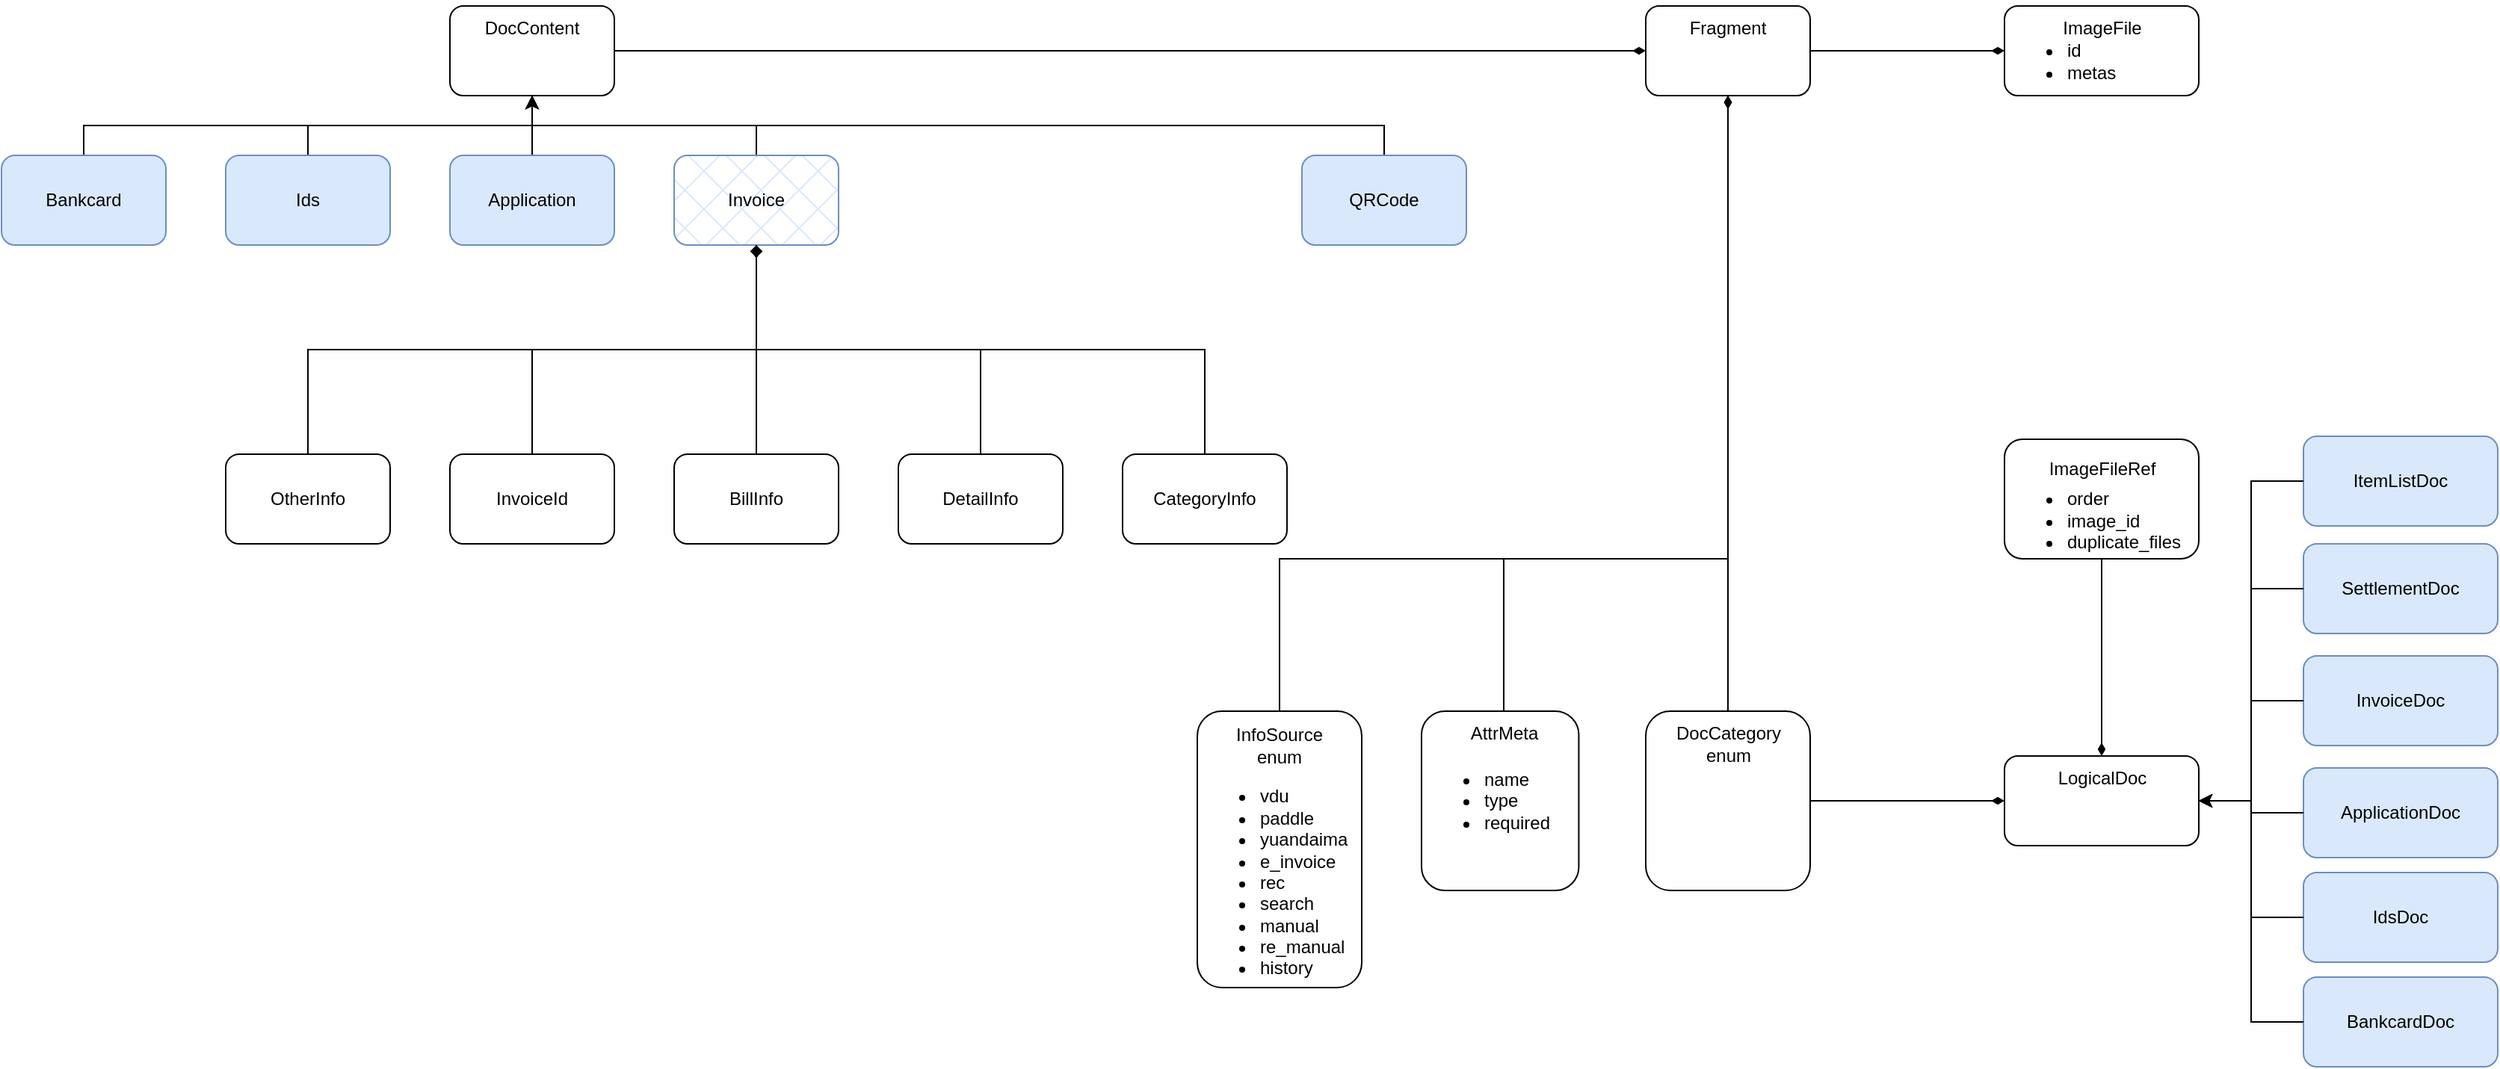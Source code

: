<mxfile version="21.6.8" type="device" pages="6">
  <diagram name="数据结构" id="QQ_VHsS_kpiY83CPivWl">
    <mxGraphModel dx="2373" dy="894" grid="1" gridSize="10" guides="1" tooltips="1" connect="1" arrows="1" fold="1" page="1" pageScale="1" pageWidth="827" pageHeight="1169" math="0" shadow="0">
      <root>
        <mxCell id="0" />
        <mxCell id="1" parent="0" />
        <mxCell id="jZTf8SVV4E7NdjpWPjMi-39" style="edgeStyle=orthogonalEdgeStyle;rounded=0;orthogonalLoop=1;jettySize=auto;html=1;exitX=1;exitY=0.5;exitDx=0;exitDy=0;entryX=0;entryY=0.5;entryDx=0;entryDy=0;endArrow=diamondThin;endFill=1;" parent="1" source="jZTf8SVV4E7NdjpWPjMi-1" target="jZTf8SVV4E7NdjpWPjMi-36" edge="1">
          <mxGeometry relative="1" as="geometry" />
        </mxCell>
        <mxCell id="jZTf8SVV4E7NdjpWPjMi-1" value="" style="rounded=1;whiteSpace=wrap;html=1;" parent="1" vertex="1">
          <mxGeometry x="80" y="120" width="110" height="60" as="geometry" />
        </mxCell>
        <mxCell id="jZTf8SVV4E7NdjpWPjMi-2" value="DocContent" style="text;html=1;strokeColor=none;fillColor=none;align=center;verticalAlign=middle;whiteSpace=wrap;rounded=0;" parent="1" vertex="1">
          <mxGeometry x="105" y="120" width="60" height="30" as="geometry" />
        </mxCell>
        <mxCell id="jZTf8SVV4E7NdjpWPjMi-20" style="edgeStyle=orthogonalEdgeStyle;rounded=0;orthogonalLoop=1;jettySize=auto;html=1;exitX=0.5;exitY=0;exitDx=0;exitDy=0;entryX=0.5;entryY=1;entryDx=0;entryDy=0;" parent="1" source="jZTf8SVV4E7NdjpWPjMi-6" target="jZTf8SVV4E7NdjpWPjMi-1" edge="1">
          <mxGeometry relative="1" as="geometry" />
        </mxCell>
        <mxCell id="jZTf8SVV4E7NdjpWPjMi-6" value="Application" style="rounded=1;whiteSpace=wrap;html=1;fillColor=#dae8fc;strokeColor=#6c8ebf;" parent="1" vertex="1">
          <mxGeometry x="80" y="220" width="110" height="60" as="geometry" />
        </mxCell>
        <mxCell id="jZTf8SVV4E7NdjpWPjMi-21" style="edgeStyle=orthogonalEdgeStyle;rounded=0;orthogonalLoop=1;jettySize=auto;html=1;exitX=0.5;exitY=0;exitDx=0;exitDy=0;entryX=0.5;entryY=1;entryDx=0;entryDy=0;" parent="1" source="jZTf8SVV4E7NdjpWPjMi-8" target="jZTf8SVV4E7NdjpWPjMi-1" edge="1">
          <mxGeometry relative="1" as="geometry" />
        </mxCell>
        <mxCell id="jZTf8SVV4E7NdjpWPjMi-8" value="Invoice" style="rounded=1;whiteSpace=wrap;html=1;fillColor=#dae8fc;strokeColor=#6c8ebf;gradientColor=none;fillStyle=cross-hatch;" parent="1" vertex="1">
          <mxGeometry x="230" y="220" width="110" height="60" as="geometry" />
        </mxCell>
        <mxCell id="jZTf8SVV4E7NdjpWPjMi-41" style="edgeStyle=orthogonalEdgeStyle;rounded=0;orthogonalLoop=1;jettySize=auto;html=1;exitX=0.5;exitY=0;exitDx=0;exitDy=0;entryX=0.5;entryY=1;entryDx=0;entryDy=0;endArrow=diamondThin;endFill=1;" parent="1" source="jZTf8SVV4E7NdjpWPjMi-18" target="jZTf8SVV4E7NdjpWPjMi-36" edge="1">
          <mxGeometry relative="1" as="geometry">
            <Array as="points">
              <mxPoint x="635" y="490" />
              <mxPoint x="935" y="490" />
            </Array>
          </mxGeometry>
        </mxCell>
        <mxCell id="jZTf8SVV4E7NdjpWPjMi-23" style="edgeStyle=orthogonalEdgeStyle;rounded=0;orthogonalLoop=1;jettySize=auto;html=1;exitX=0.5;exitY=0;exitDx=0;exitDy=0;entryX=0.5;entryY=1;entryDx=0;entryDy=0;endArrow=diamondThin;endFill=1;" parent="1" source="jZTf8SVV4E7NdjpWPjMi-22" target="jZTf8SVV4E7NdjpWPjMi-8" edge="1">
          <mxGeometry relative="1" as="geometry" />
        </mxCell>
        <mxCell id="jZTf8SVV4E7NdjpWPjMi-22" value="BillInfo" style="rounded=1;whiteSpace=wrap;html=1;" parent="1" vertex="1">
          <mxGeometry x="230" y="420" width="110" height="60" as="geometry" />
        </mxCell>
        <mxCell id="jZTf8SVV4E7NdjpWPjMi-25" style="edgeStyle=orthogonalEdgeStyle;rounded=0;orthogonalLoop=1;jettySize=auto;html=1;exitX=0.5;exitY=0;exitDx=0;exitDy=0;endArrow=diamondThin;endFill=1;" parent="1" source="jZTf8SVV4E7NdjpWPjMi-24" target="jZTf8SVV4E7NdjpWPjMi-8" edge="1">
          <mxGeometry relative="1" as="geometry" />
        </mxCell>
        <mxCell id="jZTf8SVV4E7NdjpWPjMi-24" value="DetailInfo" style="rounded=1;whiteSpace=wrap;html=1;" parent="1" vertex="1">
          <mxGeometry x="380" y="420" width="110" height="60" as="geometry" />
        </mxCell>
        <mxCell id="jZTf8SVV4E7NdjpWPjMi-33" style="edgeStyle=orthogonalEdgeStyle;rounded=0;orthogonalLoop=1;jettySize=auto;html=1;exitX=0.5;exitY=0;exitDx=0;exitDy=0;entryX=0.5;entryY=1;entryDx=0;entryDy=0;endArrow=diamond;endFill=1;" parent="1" source="jZTf8SVV4E7NdjpWPjMi-26" target="jZTf8SVV4E7NdjpWPjMi-8" edge="1">
          <mxGeometry relative="1" as="geometry" />
        </mxCell>
        <mxCell id="jZTf8SVV4E7NdjpWPjMi-26" value="CategoryInfo" style="rounded=1;whiteSpace=wrap;html=1;" parent="1" vertex="1">
          <mxGeometry x="530" y="420" width="110" height="60" as="geometry" />
        </mxCell>
        <mxCell id="jZTf8SVV4E7NdjpWPjMi-32" style="edgeStyle=orthogonalEdgeStyle;rounded=0;orthogonalLoop=1;jettySize=auto;html=1;exitX=0.5;exitY=0;exitDx=0;exitDy=0;entryX=0.5;entryY=1;entryDx=0;entryDy=0;" parent="1" source="jZTf8SVV4E7NdjpWPjMi-27" target="jZTf8SVV4E7NdjpWPjMi-1" edge="1">
          <mxGeometry relative="1" as="geometry" />
        </mxCell>
        <mxCell id="jZTf8SVV4E7NdjpWPjMi-27" value="QRCode" style="rounded=1;whiteSpace=wrap;html=1;fillColor=#dae8fc;strokeColor=#6c8ebf;" parent="1" vertex="1">
          <mxGeometry x="650" y="220" width="110" height="60" as="geometry" />
        </mxCell>
        <mxCell id="jZTf8SVV4E7NdjpWPjMi-38" value="" style="group" parent="1" vertex="1" connectable="0">
          <mxGeometry x="880" y="120" width="110" height="60" as="geometry" />
        </mxCell>
        <mxCell id="jZTf8SVV4E7NdjpWPjMi-36" value="" style="rounded=1;whiteSpace=wrap;html=1;" parent="jZTf8SVV4E7NdjpWPjMi-38" vertex="1">
          <mxGeometry width="110" height="60" as="geometry" />
        </mxCell>
        <mxCell id="jZTf8SVV4E7NdjpWPjMi-37" value="Fragment" style="text;html=1;strokeColor=none;fillColor=none;align=center;verticalAlign=middle;whiteSpace=wrap;rounded=0;" parent="jZTf8SVV4E7NdjpWPjMi-38" vertex="1">
          <mxGeometry x="25" width="60" height="30" as="geometry" />
        </mxCell>
        <mxCell id="jZTf8SVV4E7NdjpWPjMi-42" value="" style="group" parent="1" vertex="1" connectable="0">
          <mxGeometry x="730" y="592" width="110" height="120" as="geometry" />
        </mxCell>
        <mxCell id="jZTf8SVV4E7NdjpWPjMi-13" value="&lt;ul&gt;&lt;li&gt;name&lt;/li&gt;&lt;li&gt;type&lt;/li&gt;&lt;li&gt;required&lt;/li&gt;&lt;/ul&gt;" style="rounded=1;whiteSpace=wrap;html=1;align=left;" parent="jZTf8SVV4E7NdjpWPjMi-42" vertex="1">
          <mxGeometry width="105.217" height="120" as="geometry" />
        </mxCell>
        <mxCell id="jZTf8SVV4E7NdjpWPjMi-14" value="AttrMeta" style="text;html=1;strokeColor=none;fillColor=none;align=center;verticalAlign=middle;whiteSpace=wrap;rounded=0;" parent="jZTf8SVV4E7NdjpWPjMi-42" vertex="1">
          <mxGeometry x="27.5" width="55" height="30" as="geometry" />
        </mxCell>
        <mxCell id="jZTf8SVV4E7NdjpWPjMi-43" value="" style="group" parent="1" vertex="1" connectable="0">
          <mxGeometry x="880" y="592" width="110" height="120" as="geometry" />
        </mxCell>
        <mxCell id="jZTf8SVV4E7NdjpWPjMi-16" value="" style="rounded=1;whiteSpace=wrap;html=1;align=left;" parent="jZTf8SVV4E7NdjpWPjMi-43" vertex="1">
          <mxGeometry width="110" height="120" as="geometry" />
        </mxCell>
        <mxCell id="jZTf8SVV4E7NdjpWPjMi-17" value="DocCategory&lt;br&gt;enum" style="text;html=1;strokeColor=none;fillColor=none;align=center;verticalAlign=middle;whiteSpace=wrap;rounded=0;" parent="jZTf8SVV4E7NdjpWPjMi-43" vertex="1">
          <mxGeometry x="27.5" y="7" width="55" height="30" as="geometry" />
        </mxCell>
        <mxCell id="jZTf8SVV4E7NdjpWPjMi-44" style="edgeStyle=orthogonalEdgeStyle;rounded=0;orthogonalLoop=1;jettySize=auto;html=1;exitX=0.5;exitY=0;exitDx=0;exitDy=0;entryX=0.5;entryY=1;entryDx=0;entryDy=0;endArrow=diamondThin;endFill=1;" parent="1" source="jZTf8SVV4E7NdjpWPjMi-14" target="jZTf8SVV4E7NdjpWPjMi-36" edge="1">
          <mxGeometry relative="1" as="geometry">
            <mxPoint x="685" y="705" as="targetPoint" />
            <Array as="points">
              <mxPoint x="785" y="490" />
              <mxPoint x="935" y="490" />
            </Array>
          </mxGeometry>
        </mxCell>
        <mxCell id="jZTf8SVV4E7NdjpWPjMi-45" style="edgeStyle=orthogonalEdgeStyle;rounded=0;orthogonalLoop=1;jettySize=auto;html=1;exitX=0.5;exitY=0;exitDx=0;exitDy=0;entryX=0.5;entryY=1;entryDx=0;entryDy=0;endArrow=diamondThin;endFill=1;" parent="1" source="jZTf8SVV4E7NdjpWPjMi-16" target="jZTf8SVV4E7NdjpWPjMi-36" edge="1">
          <mxGeometry relative="1" as="geometry">
            <mxPoint x="685" y="705" as="targetPoint" />
          </mxGeometry>
        </mxCell>
        <mxCell id="jZTf8SVV4E7NdjpWPjMi-46" value="" style="group" parent="1" vertex="1" connectable="0">
          <mxGeometry x="1120" y="120" width="130" height="60" as="geometry" />
        </mxCell>
        <mxCell id="jZTf8SVV4E7NdjpWPjMi-47" value="&lt;div&gt;&lt;br&gt;&lt;/div&gt;&lt;ul&gt;&lt;li&gt;id&lt;/li&gt;&lt;li&gt;metas&lt;/li&gt;&lt;/ul&gt;" style="rounded=1;whiteSpace=wrap;html=1;align=left;" parent="jZTf8SVV4E7NdjpWPjMi-46" vertex="1">
          <mxGeometry width="130" height="60" as="geometry" />
        </mxCell>
        <mxCell id="jZTf8SVV4E7NdjpWPjMi-48" value="ImageFile" style="text;html=1;strokeColor=none;fillColor=none;align=center;verticalAlign=middle;whiteSpace=wrap;rounded=0;" parent="jZTf8SVV4E7NdjpWPjMi-46" vertex="1">
          <mxGeometry x="29.545" width="70.909" height="30" as="geometry" />
        </mxCell>
        <mxCell id="jZTf8SVV4E7NdjpWPjMi-50" style="edgeStyle=orthogonalEdgeStyle;rounded=0;orthogonalLoop=1;jettySize=auto;html=1;exitX=1;exitY=0.5;exitDx=0;exitDy=0;entryX=0;entryY=0.5;entryDx=0;entryDy=0;endArrow=diamondThin;endFill=1;" parent="1" source="jZTf8SVV4E7NdjpWPjMi-36" target="jZTf8SVV4E7NdjpWPjMi-47" edge="1">
          <mxGeometry relative="1" as="geometry" />
        </mxCell>
        <mxCell id="jZTf8SVV4E7NdjpWPjMi-51" value="" style="group" parent="1" vertex="1" connectable="0">
          <mxGeometry x="1120" y="622" width="130" height="60" as="geometry" />
        </mxCell>
        <mxCell id="jZTf8SVV4E7NdjpWPjMi-52" value="" style="rounded=1;whiteSpace=wrap;html=1;" parent="jZTf8SVV4E7NdjpWPjMi-51" vertex="1">
          <mxGeometry width="130.0" height="60" as="geometry" />
        </mxCell>
        <mxCell id="jZTf8SVV4E7NdjpWPjMi-53" value="LogicalDoc" style="text;html=1;strokeColor=none;fillColor=none;align=center;verticalAlign=middle;whiteSpace=wrap;rounded=0;" parent="jZTf8SVV4E7NdjpWPjMi-51" vertex="1">
          <mxGeometry x="29.545" width="70.909" height="30" as="geometry" />
        </mxCell>
        <mxCell id="jZTf8SVV4E7NdjpWPjMi-56" style="edgeStyle=orthogonalEdgeStyle;rounded=0;orthogonalLoop=1;jettySize=auto;html=1;exitX=1;exitY=0.5;exitDx=0;exitDy=0;endArrow=diamondThin;endFill=1;" parent="1" source="jZTf8SVV4E7NdjpWPjMi-16" target="jZTf8SVV4E7NdjpWPjMi-52" edge="1">
          <mxGeometry relative="1" as="geometry" />
        </mxCell>
        <mxCell id="jZTf8SVV4E7NdjpWPjMi-57" value="" style="group" parent="1" vertex="1" connectable="0">
          <mxGeometry x="1120" y="410" width="130" height="80" as="geometry" />
        </mxCell>
        <mxCell id="jZTf8SVV4E7NdjpWPjMi-58" value="&lt;br&gt;&lt;br&gt;&lt;ul&gt;&lt;li&gt;order&lt;/li&gt;&lt;li&gt;image_id&lt;/li&gt;&lt;li&gt;duplicate_files&lt;/li&gt;&lt;/ul&gt;" style="rounded=1;whiteSpace=wrap;html=1;align=left;" parent="jZTf8SVV4E7NdjpWPjMi-57" vertex="1">
          <mxGeometry width="130" height="80" as="geometry" />
        </mxCell>
        <mxCell id="jZTf8SVV4E7NdjpWPjMi-59" value="ImageFileRef" style="text;html=1;strokeColor=none;fillColor=none;align=center;verticalAlign=middle;whiteSpace=wrap;rounded=0;" parent="jZTf8SVV4E7NdjpWPjMi-57" vertex="1">
          <mxGeometry x="29.545" width="70.909" height="40" as="geometry" />
        </mxCell>
        <mxCell id="jZTf8SVV4E7NdjpWPjMi-60" style="edgeStyle=orthogonalEdgeStyle;rounded=0;orthogonalLoop=1;jettySize=auto;html=1;exitX=0.5;exitY=1;exitDx=0;exitDy=0;entryX=0.5;entryY=0;entryDx=0;entryDy=0;endArrow=diamondThin;endFill=1;" parent="1" source="jZTf8SVV4E7NdjpWPjMi-58" target="jZTf8SVV4E7NdjpWPjMi-53" edge="1">
          <mxGeometry relative="1" as="geometry" />
        </mxCell>
        <mxCell id="jZTf8SVV4E7NdjpWPjMi-62" value="" style="group;" parent="1" vertex="1" connectable="0">
          <mxGeometry x="1320" y="555" width="130" height="60" as="geometry" />
        </mxCell>
        <mxCell id="jZTf8SVV4E7NdjpWPjMi-63" value="&lt;span style=&quot;color: rgb(0, 0, 0); font-family: Helvetica; font-size: 12px; font-style: normal; font-variant-ligatures: normal; font-variant-caps: normal; font-weight: 400; letter-spacing: normal; orphans: 2; text-align: center; text-indent: 0px; text-transform: none; widows: 2; word-spacing: 0px; -webkit-text-stroke-width: 0px; text-decoration-thickness: initial; text-decoration-style: initial; text-decoration-color: initial; float: none; display: inline !important; background-color: rgb(218, 232, 252);&quot;&gt;InvoiceDoc&lt;/span&gt;" style="rounded=1;whiteSpace=wrap;html=1;fillColor=#dae8fc;strokeColor=#6c8ebf;" parent="jZTf8SVV4E7NdjpWPjMi-62" vertex="1">
          <mxGeometry width="130.0" height="60" as="geometry" />
        </mxCell>
        <mxCell id="jZTf8SVV4E7NdjpWPjMi-65" style="edgeStyle=orthogonalEdgeStyle;rounded=0;orthogonalLoop=1;jettySize=auto;html=1;exitX=0;exitY=0.5;exitDx=0;exitDy=0;entryX=1;entryY=0.5;entryDx=0;entryDy=0;" parent="1" source="jZTf8SVV4E7NdjpWPjMi-63" target="jZTf8SVV4E7NdjpWPjMi-52" edge="1">
          <mxGeometry relative="1" as="geometry" />
        </mxCell>
        <mxCell id="jZTf8SVV4E7NdjpWPjMi-66" value="" style="group;" parent="1" vertex="1" connectable="0">
          <mxGeometry x="1320" y="630" width="130" height="60" as="geometry" />
        </mxCell>
        <mxCell id="jZTf8SVV4E7NdjpWPjMi-67" value="&lt;span style=&quot;color: rgb(0, 0, 0); font-family: Helvetica; font-size: 12px; font-style: normal; font-variant-ligatures: normal; font-variant-caps: normal; font-weight: 400; letter-spacing: normal; orphans: 2; text-align: center; text-indent: 0px; text-transform: none; widows: 2; word-spacing: 0px; -webkit-text-stroke-width: 0px; text-decoration-thickness: initial; text-decoration-style: initial; text-decoration-color: initial; float: none; display: inline !important; background-color: rgb(218, 232, 252);&quot;&gt;ApplicationDoc&lt;/span&gt;" style="rounded=1;whiteSpace=wrap;html=1;fillColor=#dae8fc;strokeColor=#6c8ebf;" parent="jZTf8SVV4E7NdjpWPjMi-66" vertex="1">
          <mxGeometry width="130.0" height="60" as="geometry" />
        </mxCell>
        <mxCell id="jZTf8SVV4E7NdjpWPjMi-69" value="" style="group;" parent="1" vertex="1" connectable="0">
          <mxGeometry x="1320" y="700" width="130" height="60" as="geometry" />
        </mxCell>
        <mxCell id="jZTf8SVV4E7NdjpWPjMi-70" value="IdsDoc" style="rounded=1;whiteSpace=wrap;html=1;fillColor=#dae8fc;strokeColor=#6c8ebf;" parent="jZTf8SVV4E7NdjpWPjMi-69" vertex="1">
          <mxGeometry width="130.0" height="60" as="geometry" />
        </mxCell>
        <mxCell id="jZTf8SVV4E7NdjpWPjMi-72" value="" style="group;" parent="1" vertex="1" connectable="0">
          <mxGeometry x="1320" y="770" width="130" height="60" as="geometry" />
        </mxCell>
        <mxCell id="jZTf8SVV4E7NdjpWPjMi-73" value="BankcardDoc" style="rounded=1;whiteSpace=wrap;html=1;fillColor=#dae8fc;strokeColor=#6c8ebf;" parent="jZTf8SVV4E7NdjpWPjMi-72" vertex="1">
          <mxGeometry width="130.0" height="60" as="geometry" />
        </mxCell>
        <mxCell id="jZTf8SVV4E7NdjpWPjMi-76" value="" style="group;" parent="1" vertex="1" connectable="0">
          <mxGeometry x="1320" y="480" width="130" height="60" as="geometry" />
        </mxCell>
        <mxCell id="jZTf8SVV4E7NdjpWPjMi-77" value="SettlementDoc" style="rounded=1;whiteSpace=wrap;html=1;fillColor=#dae8fc;strokeColor=#6c8ebf;" parent="jZTf8SVV4E7NdjpWPjMi-76" vertex="1">
          <mxGeometry width="130.0" height="60" as="geometry" />
        </mxCell>
        <mxCell id="jZTf8SVV4E7NdjpWPjMi-79" value="" style="group;" parent="1" vertex="1" connectable="0">
          <mxGeometry x="1320" y="408" width="130" height="60" as="geometry" />
        </mxCell>
        <mxCell id="jZTf8SVV4E7NdjpWPjMi-80" value="ItemListDoc" style="rounded=1;whiteSpace=wrap;html=1;fillColor=#dae8fc;strokeColor=#6c8ebf;" parent="jZTf8SVV4E7NdjpWPjMi-79" vertex="1">
          <mxGeometry width="130.0" height="60" as="geometry" />
        </mxCell>
        <mxCell id="jZTf8SVV4E7NdjpWPjMi-82" style="edgeStyle=orthogonalEdgeStyle;rounded=0;orthogonalLoop=1;jettySize=auto;html=1;exitX=0;exitY=0.5;exitDx=0;exitDy=0;entryX=1;entryY=0.5;entryDx=0;entryDy=0;" parent="1" source="jZTf8SVV4E7NdjpWPjMi-80" target="jZTf8SVV4E7NdjpWPjMi-52" edge="1">
          <mxGeometry relative="1" as="geometry" />
        </mxCell>
        <mxCell id="jZTf8SVV4E7NdjpWPjMi-83" style="edgeStyle=orthogonalEdgeStyle;rounded=0;orthogonalLoop=1;jettySize=auto;html=1;exitX=0;exitY=0.5;exitDx=0;exitDy=0;entryX=1;entryY=0.5;entryDx=0;entryDy=0;" parent="1" source="jZTf8SVV4E7NdjpWPjMi-77" target="jZTf8SVV4E7NdjpWPjMi-52" edge="1">
          <mxGeometry relative="1" as="geometry" />
        </mxCell>
        <mxCell id="jZTf8SVV4E7NdjpWPjMi-84" style="edgeStyle=orthogonalEdgeStyle;rounded=0;orthogonalLoop=1;jettySize=auto;html=1;exitX=0;exitY=0.5;exitDx=0;exitDy=0;entryX=1;entryY=0.5;entryDx=0;entryDy=0;" parent="1" source="jZTf8SVV4E7NdjpWPjMi-67" target="jZTf8SVV4E7NdjpWPjMi-52" edge="1">
          <mxGeometry relative="1" as="geometry">
            <mxPoint x="1280" y="710" as="targetPoint" />
          </mxGeometry>
        </mxCell>
        <mxCell id="jZTf8SVV4E7NdjpWPjMi-85" style="edgeStyle=orthogonalEdgeStyle;rounded=0;orthogonalLoop=1;jettySize=auto;html=1;exitX=0;exitY=0.5;exitDx=0;exitDy=0;entryX=1;entryY=0.5;entryDx=0;entryDy=0;" parent="1" source="jZTf8SVV4E7NdjpWPjMi-70" target="jZTf8SVV4E7NdjpWPjMi-52" edge="1">
          <mxGeometry relative="1" as="geometry" />
        </mxCell>
        <mxCell id="jZTf8SVV4E7NdjpWPjMi-86" style="edgeStyle=orthogonalEdgeStyle;rounded=0;orthogonalLoop=1;jettySize=auto;html=1;exitX=0;exitY=0.5;exitDx=0;exitDy=0;entryX=1;entryY=0.5;entryDx=0;entryDy=0;" parent="1" source="jZTf8SVV4E7NdjpWPjMi-73" target="jZTf8SVV4E7NdjpWPjMi-52" edge="1">
          <mxGeometry relative="1" as="geometry" />
        </mxCell>
        <mxCell id="jZTf8SVV4E7NdjpWPjMi-104" style="edgeStyle=orthogonalEdgeStyle;rounded=0;orthogonalLoop=1;jettySize=auto;html=1;exitX=0.5;exitY=0;exitDx=0;exitDy=0;entryX=0.5;entryY=1;entryDx=0;entryDy=0;" parent="1" source="jZTf8SVV4E7NdjpWPjMi-102" target="jZTf8SVV4E7NdjpWPjMi-1" edge="1">
          <mxGeometry relative="1" as="geometry" />
        </mxCell>
        <mxCell id="jZTf8SVV4E7NdjpWPjMi-102" value="Ids" style="rounded=1;whiteSpace=wrap;html=1;fillColor=#dae8fc;strokeColor=#6c8ebf;" parent="1" vertex="1">
          <mxGeometry x="-70" y="220" width="110" height="60" as="geometry" />
        </mxCell>
        <mxCell id="jZTf8SVV4E7NdjpWPjMi-105" style="edgeStyle=orthogonalEdgeStyle;rounded=0;orthogonalLoop=1;jettySize=auto;html=1;exitX=0.5;exitY=0;exitDx=0;exitDy=0;entryX=0.5;entryY=1;entryDx=0;entryDy=0;" parent="1" source="jZTf8SVV4E7NdjpWPjMi-103" target="jZTf8SVV4E7NdjpWPjMi-1" edge="1">
          <mxGeometry relative="1" as="geometry" />
        </mxCell>
        <mxCell id="jZTf8SVV4E7NdjpWPjMi-103" value="Bankcard" style="rounded=1;whiteSpace=wrap;html=1;fillColor=#dae8fc;strokeColor=#6c8ebf;" parent="1" vertex="1">
          <mxGeometry x="-220" y="220" width="110" height="60" as="geometry" />
        </mxCell>
        <mxCell id="jZTf8SVV4E7NdjpWPjMi-110" style="edgeStyle=orthogonalEdgeStyle;rounded=0;orthogonalLoop=1;jettySize=auto;html=1;exitX=0.5;exitY=0;exitDx=0;exitDy=0;entryX=0.5;entryY=1;entryDx=0;entryDy=0;endArrow=diamondThin;endFill=1;" parent="1" source="jZTf8SVV4E7NdjpWPjMi-108" target="jZTf8SVV4E7NdjpWPjMi-8" edge="1">
          <mxGeometry relative="1" as="geometry" />
        </mxCell>
        <mxCell id="jZTf8SVV4E7NdjpWPjMi-108" value="InvoiceId" style="rounded=1;whiteSpace=wrap;html=1;" parent="1" vertex="1">
          <mxGeometry x="80" y="420" width="110" height="60" as="geometry" />
        </mxCell>
        <mxCell id="jZTf8SVV4E7NdjpWPjMi-111" style="edgeStyle=orthogonalEdgeStyle;rounded=0;orthogonalLoop=1;jettySize=auto;html=1;exitX=0.5;exitY=0;exitDx=0;exitDy=0;entryX=0.5;entryY=1;entryDx=0;entryDy=0;endArrow=diamondThin;endFill=1;" parent="1" source="jZTf8SVV4E7NdjpWPjMi-109" target="jZTf8SVV4E7NdjpWPjMi-8" edge="1">
          <mxGeometry relative="1" as="geometry" />
        </mxCell>
        <mxCell id="jZTf8SVV4E7NdjpWPjMi-109" value="OtherInfo" style="rounded=1;whiteSpace=wrap;html=1;" parent="1" vertex="1">
          <mxGeometry x="-70" y="420" width="110" height="60" as="geometry" />
        </mxCell>
        <mxCell id="jZTf8SVV4E7NdjpWPjMi-112" value="" style="group" parent="1" vertex="1" connectable="0">
          <mxGeometry x="580" y="592" width="110" height="185" as="geometry" />
        </mxCell>
        <mxCell id="jZTf8SVV4E7NdjpWPjMi-18" value="&lt;div&gt;&lt;br&gt;&lt;/div&gt;&lt;div&gt;&lt;br&gt;&lt;/div&gt;&lt;div&gt;&lt;br&gt;&lt;/div&gt;&lt;ul&gt;&lt;li&gt;vdu&lt;/li&gt;&lt;li&gt;paddle&lt;/li&gt;&lt;li&gt;yuandaima&lt;/li&gt;&lt;li&gt;e_invoice&lt;/li&gt;&lt;li&gt;rec&lt;/li&gt;&lt;li&gt;search&lt;/li&gt;&lt;li&gt;manual&lt;/li&gt;&lt;li&gt;re_manual&lt;/li&gt;&lt;li&gt;history&lt;/li&gt;&lt;/ul&gt;" style="rounded=1;whiteSpace=wrap;html=1;align=left;" parent="jZTf8SVV4E7NdjpWPjMi-112" vertex="1">
          <mxGeometry width="110" height="185" as="geometry" />
        </mxCell>
        <mxCell id="jZTf8SVV4E7NdjpWPjMi-19" value="InfoSource&lt;br&gt;enum" style="text;html=1;strokeColor=none;fillColor=none;align=center;verticalAlign=middle;whiteSpace=wrap;rounded=0;" parent="jZTf8SVV4E7NdjpWPjMi-112" vertex="1">
          <mxGeometry x="25" y="8" width="60" height="30" as="geometry" />
        </mxCell>
      </root>
    </mxGraphModel>
  </diagram>
  <diagram id="oTr8KVzi2Lyy2G4Klz2e" name="电子票流程">
    <mxGraphModel dx="1546" dy="894" grid="1" gridSize="10" guides="1" tooltips="1" connect="1" arrows="1" fold="1" page="1" pageScale="1" pageWidth="827" pageHeight="1169" math="0" shadow="0">
      <root>
        <mxCell id="0" />
        <mxCell id="1" parent="0" />
        <mxCell id="yawm3zUuF7qtIx59kIvL-3" style="edgeStyle=orthogonalEdgeStyle;rounded=0;orthogonalLoop=1;jettySize=auto;html=1;exitX=0.5;exitY=1;exitDx=0;exitDy=0;entryX=0.5;entryY=0;entryDx=0;entryDy=0;" parent="1" source="yawm3zUuF7qtIx59kIvL-1" target="yawm3zUuF7qtIx59kIvL-2" edge="1">
          <mxGeometry relative="1" as="geometry" />
        </mxCell>
        <mxCell id="yawm3zUuF7qtIx59kIvL-1" value="QR code识别" style="rounded=1;whiteSpace=wrap;html=1;fillColor=#dae8fc;strokeColor=#6c8ebf;" parent="1" vertex="1">
          <mxGeometry x="354" y="120" width="120" height="60" as="geometry" />
        </mxCell>
        <mxCell id="yawm3zUuF7qtIx59kIvL-8" style="edgeStyle=orthogonalEdgeStyle;rounded=0;orthogonalLoop=1;jettySize=auto;html=1;exitX=0.5;exitY=1;exitDx=0;exitDy=0;" parent="1" source="yawm3zUuF7qtIx59kIvL-2" target="yawm3zUuF7qtIx59kIvL-7" edge="1">
          <mxGeometry relative="1" as="geometry" />
        </mxCell>
        <mxCell id="yawm3zUuF7qtIx59kIvL-22" value="否" style="edgeLabel;html=1;align=center;verticalAlign=middle;resizable=0;points=[];" parent="yawm3zUuF7qtIx59kIvL-8" vertex="1" connectable="0">
          <mxGeometry x="-0.2" relative="1" as="geometry">
            <mxPoint as="offset" />
          </mxGeometry>
        </mxCell>
        <mxCell id="yawm3zUuF7qtIx59kIvL-23" style="edgeStyle=orthogonalEdgeStyle;rounded=0;orthogonalLoop=1;jettySize=auto;html=1;exitX=0;exitY=0.5;exitDx=0;exitDy=0;" parent="1" source="yawm3zUuF7qtIx59kIvL-2" target="yawm3zUuF7qtIx59kIvL-17" edge="1">
          <mxGeometry relative="1" as="geometry">
            <Array as="points">
              <mxPoint x="590" y="290" />
              <mxPoint x="590" y="970" />
            </Array>
          </mxGeometry>
        </mxCell>
        <mxCell id="yawm3zUuF7qtIx59kIvL-24" value="是" style="edgeLabel;html=1;align=center;verticalAlign=middle;resizable=0;points=[];" parent="yawm3zUuF7qtIx59kIvL-23" vertex="1" connectable="0">
          <mxGeometry x="-0.846" y="1" relative="1" as="geometry">
            <mxPoint as="offset" />
          </mxGeometry>
        </mxCell>
        <mxCell id="yawm3zUuF7qtIx59kIvL-2" value="是否有五要素" style="rhombus;whiteSpace=wrap;html=1;" parent="1" vertex="1">
          <mxGeometry x="374" y="250" width="80" height="80" as="geometry" />
        </mxCell>
        <mxCell id="yawm3zUuF7qtIx59kIvL-4" value="电子票接口" style="rounded=1;whiteSpace=wrap;html=1;" parent="1" vertex="1">
          <mxGeometry x="354" y="1050" width="120" height="60" as="geometry" />
        </mxCell>
        <mxCell id="yawm3zUuF7qtIx59kIvL-10" style="edgeStyle=orthogonalEdgeStyle;rounded=0;orthogonalLoop=1;jettySize=auto;html=1;exitX=0.5;exitY=1;exitDx=0;exitDy=0;entryX=0.5;entryY=0;entryDx=0;entryDy=0;" parent="1" source="yawm3zUuF7qtIx59kIvL-7" target="yawm3zUuF7qtIx59kIvL-9" edge="1">
          <mxGeometry relative="1" as="geometry" />
        </mxCell>
        <mxCell id="yawm3zUuF7qtIx59kIvL-7" value="影像件分类" style="rounded=1;whiteSpace=wrap;html=1;fillColor=#dae8fc;strokeColor=#6c8ebf;" parent="1" vertex="1">
          <mxGeometry x="354" y="380" width="120" height="60" as="geometry" />
        </mxCell>
        <mxCell id="yawm3zUuF7qtIx59kIvL-14" style="edgeStyle=orthogonalEdgeStyle;rounded=0;orthogonalLoop=1;jettySize=auto;html=1;exitX=0.5;exitY=1;exitDx=0;exitDy=0;" parent="1" source="yawm3zUuF7qtIx59kIvL-9" target="yawm3zUuF7qtIx59kIvL-11" edge="1">
          <mxGeometry relative="1" as="geometry" />
        </mxCell>
        <mxCell id="yawm3zUuF7qtIx59kIvL-15" value="是" style="edgeLabel;html=1;align=center;verticalAlign=middle;resizable=0;points=[];" parent="yawm3zUuF7qtIx59kIvL-14" vertex="1" connectable="0">
          <mxGeometry x="-0.3" relative="1" as="geometry">
            <mxPoint as="offset" />
          </mxGeometry>
        </mxCell>
        <mxCell id="yawm3zUuF7qtIx59kIvL-25" style="edgeStyle=orthogonalEdgeStyle;rounded=0;orthogonalLoop=1;jettySize=auto;html=1;exitX=0;exitY=0.5;exitDx=0;exitDy=0;entryX=0.5;entryY=0;entryDx=0;entryDy=0;" parent="1" source="yawm3zUuF7qtIx59kIvL-9" target="yawm3zUuF7qtIx59kIvL-18" edge="1">
          <mxGeometry relative="1" as="geometry" />
        </mxCell>
        <mxCell id="yawm3zUuF7qtIx59kIvL-26" value="否" style="edgeLabel;html=1;align=center;verticalAlign=middle;resizable=0;points=[];" parent="yawm3zUuF7qtIx59kIvL-25" vertex="1" connectable="0">
          <mxGeometry x="-0.382" relative="1" as="geometry">
            <mxPoint as="offset" />
          </mxGeometry>
        </mxCell>
        <mxCell id="yawm3zUuF7qtIx59kIvL-9" value="是否invoice" style="rhombus;whiteSpace=wrap;html=1;" parent="1" vertex="1">
          <mxGeometry x="374" y="490" width="80" height="80" as="geometry" />
        </mxCell>
        <mxCell id="yawm3zUuF7qtIx59kIvL-13" style="edgeStyle=orthogonalEdgeStyle;rounded=0;orthogonalLoop=1;jettySize=auto;html=1;exitX=0.5;exitY=1;exitDx=0;exitDy=0;entryX=0.5;entryY=0;entryDx=0;entryDy=0;" parent="1" source="yawm3zUuF7qtIx59kIvL-11" target="yawm3zUuF7qtIx59kIvL-12" edge="1">
          <mxGeometry relative="1" as="geometry" />
        </mxCell>
        <mxCell id="yawm3zUuF7qtIx59kIvL-11" value="vdu抽取五要素" style="rounded=1;whiteSpace=wrap;html=1;fillColor=#dae8fc;strokeColor=#6c8ebf;" parent="1" vertex="1">
          <mxGeometry x="354" y="640" width="120" height="60" as="geometry" />
        </mxCell>
        <mxCell id="yawm3zUuF7qtIx59kIvL-20" style="edgeStyle=orthogonalEdgeStyle;rounded=0;orthogonalLoop=1;jettySize=auto;html=1;exitX=0.5;exitY=1;exitDx=0;exitDy=0;entryX=0.5;entryY=0;entryDx=0;entryDy=0;" parent="1" source="yawm3zUuF7qtIx59kIvL-12" target="yawm3zUuF7qtIx59kIvL-17" edge="1">
          <mxGeometry relative="1" as="geometry" />
        </mxCell>
        <mxCell id="yawm3zUuF7qtIx59kIvL-21" value="是" style="edgeLabel;html=1;align=center;verticalAlign=middle;resizable=0;points=[];" parent="yawm3zUuF7qtIx59kIvL-20" vertex="1" connectable="0">
          <mxGeometry x="-0.864" y="3" relative="1" as="geometry">
            <mxPoint x="-3" as="offset" />
          </mxGeometry>
        </mxCell>
        <mxCell id="yawm3zUuF7qtIx59kIvL-28" style="edgeStyle=orthogonalEdgeStyle;rounded=0;orthogonalLoop=1;jettySize=auto;html=1;exitX=0;exitY=0.5;exitDx=0;exitDy=0;" parent="1" source="yawm3zUuF7qtIx59kIvL-12" target="yawm3zUuF7qtIx59kIvL-27" edge="1">
          <mxGeometry relative="1" as="geometry" />
        </mxCell>
        <mxCell id="yawm3zUuF7qtIx59kIvL-29" value="否" style="edgeLabel;html=1;align=center;verticalAlign=middle;resizable=0;points=[];" parent="yawm3zUuF7qtIx59kIvL-28" vertex="1" connectable="0">
          <mxGeometry x="0.086" relative="1" as="geometry">
            <mxPoint as="offset" />
          </mxGeometry>
        </mxCell>
        <mxCell id="yawm3zUuF7qtIx59kIvL-12" value="是否有五要素" style="rhombus;whiteSpace=wrap;html=1;" parent="1" vertex="1">
          <mxGeometry x="374" y="760" width="80" height="80" as="geometry" />
        </mxCell>
        <mxCell id="yawm3zUuF7qtIx59kIvL-30" style="edgeStyle=orthogonalEdgeStyle;rounded=0;orthogonalLoop=1;jettySize=auto;html=1;exitX=0.5;exitY=1;exitDx=0;exitDy=0;entryX=0.5;entryY=0;entryDx=0;entryDy=0;" parent="1" source="yawm3zUuF7qtIx59kIvL-17" target="yawm3zUuF7qtIx59kIvL-4" edge="1">
          <mxGeometry relative="1" as="geometry" />
        </mxCell>
        <mxCell id="yawm3zUuF7qtIx59kIvL-17" value="类型为电子票" style="rounded=1;whiteSpace=wrap;html=1;" parent="1" vertex="1">
          <mxGeometry x="354" y="940" width="120" height="60" as="geometry" />
        </mxCell>
        <mxCell id="yawm3zUuF7qtIx59kIvL-18" value="类型为其它" style="rounded=1;whiteSpace=wrap;html=1;" parent="1" vertex="1">
          <mxGeometry x="10" y="940" width="120" height="60" as="geometry" />
        </mxCell>
        <mxCell id="yawm3zUuF7qtIx59kIvL-27" value="类型为非电子票" style="rounded=1;whiteSpace=wrap;html=1;" parent="1" vertex="1">
          <mxGeometry x="180" y="940" width="120" height="60" as="geometry" />
        </mxCell>
      </root>
    </mxGraphModel>
  </diagram>
  <diagram id="v7VnOisjEsGH88hFqQD9" name="总体数据流">
    <mxGraphModel dx="1306" dy="894" grid="1" gridSize="10" guides="1" tooltips="1" connect="1" arrows="1" fold="1" page="1" pageScale="1" pageWidth="827" pageHeight="1169" math="0" shadow="0">
      <root>
        <mxCell id="0" />
        <mxCell id="1" parent="0" />
        <mxCell id="4sMb9Ipr8xDbiZ5QbFiD-6" style="edgeStyle=orthogonalEdgeStyle;rounded=0;orthogonalLoop=1;jettySize=auto;html=1;exitX=0;exitY=0.5;exitDx=0;exitDy=0;entryX=1;entryY=0.5;entryDx=0;entryDy=0;endArrow=none;endFill=0;startArrow=classic;startFill=1;" parent="1" source="4sMb9Ipr8xDbiZ5QbFiD-3" target="4sMb9Ipr8xDbiZ5QbFiD-4" edge="1">
          <mxGeometry relative="1" as="geometry" />
        </mxCell>
        <mxCell id="4sMb9Ipr8xDbiZ5QbFiD-8" style="edgeStyle=orthogonalEdgeStyle;rounded=0;orthogonalLoop=1;jettySize=auto;html=1;exitX=0;exitY=0.5;exitDx=0;exitDy=0;entryX=1;entryY=0.5;entryDx=0;entryDy=0;endArrow=none;endFill=0;startArrow=classic;startFill=1;" parent="1" source="4sMb9Ipr8xDbiZ5QbFiD-3" target="4sMb9Ipr8xDbiZ5QbFiD-7" edge="1">
          <mxGeometry relative="1" as="geometry" />
        </mxCell>
        <mxCell id="sB757FnDkLiWNBFTPO-r-1" value="1" style="edgeLabel;html=1;align=center;verticalAlign=middle;resizable=0;points=[];" vertex="1" connectable="0" parent="4sMb9Ipr8xDbiZ5QbFiD-8">
          <mxGeometry x="-0.669" y="-1" relative="1" as="geometry">
            <mxPoint as="offset" />
          </mxGeometry>
        </mxCell>
        <mxCell id="4sMb9Ipr8xDbiZ5QbFiD-12" style="edgeStyle=orthogonalEdgeStyle;rounded=0;orthogonalLoop=1;jettySize=auto;html=1;exitX=0.5;exitY=1;exitDx=0;exitDy=0;entryX=0.5;entryY=0;entryDx=0;entryDy=0;startArrow=classic;startFill=1;" parent="1" source="4sMb9Ipr8xDbiZ5QbFiD-3" target="4sMb9Ipr8xDbiZ5QbFiD-10" edge="1">
          <mxGeometry relative="1" as="geometry" />
        </mxCell>
        <mxCell id="4sMb9Ipr8xDbiZ5QbFiD-20" value="信息初始化整合" style="edgeLabel;html=1;align=center;verticalAlign=middle;resizable=0;points=[];" parent="4sMb9Ipr8xDbiZ5QbFiD-12" vertex="1" connectable="0">
          <mxGeometry x="-0.271" y="-1" relative="1" as="geometry">
            <mxPoint y="23" as="offset" />
          </mxGeometry>
        </mxCell>
        <mxCell id="sB757FnDkLiWNBFTPO-r-2" value="2" style="edgeLabel;html=1;align=center;verticalAlign=middle;resizable=0;points=[];" vertex="1" connectable="0" parent="4sMb9Ipr8xDbiZ5QbFiD-12">
          <mxGeometry x="-0.247" y="-1" relative="1" as="geometry">
            <mxPoint as="offset" />
          </mxGeometry>
        </mxCell>
        <mxCell id="4sMb9Ipr8xDbiZ5QbFiD-23" style="edgeStyle=orthogonalEdgeStyle;rounded=0;orthogonalLoop=1;jettySize=auto;html=1;exitX=0.5;exitY=0;exitDx=0;exitDy=0;entryX=0;entryY=0.5;entryDx=0;entryDy=0;entryPerimeter=0;" parent="1" source="4sMb9Ipr8xDbiZ5QbFiD-3" target="4sMb9Ipr8xDbiZ5QbFiD-22" edge="1">
          <mxGeometry relative="1" as="geometry" />
        </mxCell>
        <mxCell id="3EqILbDBckd4Azq3tx4S-1" value="持久化" style="edgeLabel;html=1;align=center;verticalAlign=middle;resizable=0;points=[];" vertex="1" connectable="0" parent="4sMb9Ipr8xDbiZ5QbFiD-23">
          <mxGeometry x="0.2" relative="1" as="geometry">
            <mxPoint as="offset" />
          </mxGeometry>
        </mxCell>
        <mxCell id="sB757FnDkLiWNBFTPO-r-3" style="edgeStyle=orthogonalEdgeStyle;rounded=0;orthogonalLoop=1;jettySize=auto;html=1;exitX=0.75;exitY=0;exitDx=0;exitDy=0;entryX=0.5;entryY=0;entryDx=0;entryDy=0;fillColor=#ffe6cc;strokeColor=#d79b00;" edge="1" parent="1" source="4sMb9Ipr8xDbiZ5QbFiD-3" target="4sMb9Ipr8xDbiZ5QbFiD-11">
          <mxGeometry relative="1" as="geometry" />
        </mxCell>
        <mxCell id="sB757FnDkLiWNBFTPO-r-4" value="3" style="edgeLabel;html=1;align=center;verticalAlign=middle;resizable=0;points=[];" vertex="1" connectable="0" parent="sB757FnDkLiWNBFTPO-r-3">
          <mxGeometry x="0.03" relative="1" as="geometry">
            <mxPoint as="offset" />
          </mxGeometry>
        </mxCell>
        <mxCell id="sB757FnDkLiWNBFTPO-r-10" style="edgeStyle=orthogonalEdgeStyle;rounded=0;orthogonalLoop=1;jettySize=auto;html=1;exitX=0.75;exitY=1;exitDx=0;exitDy=0;entryX=0.5;entryY=1;entryDx=0;entryDy=0;" edge="1" parent="1" source="4sMb9Ipr8xDbiZ5QbFiD-3" target="sB757FnDkLiWNBFTPO-r-6">
          <mxGeometry relative="1" as="geometry">
            <Array as="points">
              <mxPoint x="430" y="220" />
              <mxPoint x="920" y="220" />
            </Array>
          </mxGeometry>
        </mxCell>
        <mxCell id="sB757FnDkLiWNBFTPO-r-11" value="3" style="edgeLabel;html=1;align=center;verticalAlign=middle;resizable=0;points=[];" vertex="1" connectable="0" parent="sB757FnDkLiWNBFTPO-r-10">
          <mxGeometry x="0.034" y="1" relative="1" as="geometry">
            <mxPoint as="offset" />
          </mxGeometry>
        </mxCell>
        <mxCell id="4sMb9Ipr8xDbiZ5QbFiD-3" value="JAVA" style="rounded=1;whiteSpace=wrap;html=1;" parent="1" vertex="1">
          <mxGeometry x="340" y="110" width="120" height="60" as="geometry" />
        </mxCell>
        <mxCell id="4sMb9Ipr8xDbiZ5QbFiD-7" value="各种第三方服务" style="rounded=1;whiteSpace=wrap;html=1;" parent="1" vertex="1">
          <mxGeometry x="30" y="20" width="140" height="60" as="geometry" />
        </mxCell>
        <mxCell id="4sMb9Ipr8xDbiZ5QbFiD-9" value="" style="group" parent="1" vertex="1" connectable="0">
          <mxGeometry x="30" y="110" width="140" height="290" as="geometry" />
        </mxCell>
        <mxCell id="4sMb9Ipr8xDbiZ5QbFiD-4" value="" style="rounded=1;whiteSpace=wrap;html=1;" parent="4sMb9Ipr8xDbiZ5QbFiD-9" vertex="1">
          <mxGeometry width="140" height="290" as="geometry" />
        </mxCell>
        <mxCell id="4sMb9Ipr8xDbiZ5QbFiD-1" value="VDU服务&lt;br&gt;" style="rounded=1;whiteSpace=wrap;html=1;" parent="4sMb9Ipr8xDbiZ5QbFiD-9" vertex="1">
          <mxGeometry x="10" y="150" width="120" height="60" as="geometry" />
        </mxCell>
        <mxCell id="4sMb9Ipr8xDbiZ5QbFiD-2" value="图像分类服务" style="rounded=1;whiteSpace=wrap;html=1;" parent="4sMb9Ipr8xDbiZ5QbFiD-9" vertex="1">
          <mxGeometry x="10" y="60" width="120" height="60" as="geometry" />
        </mxCell>
        <mxCell id="4sMb9Ipr8xDbiZ5QbFiD-5" value="各种模型服务" style="text;html=1;strokeColor=none;fillColor=none;align=center;verticalAlign=middle;whiteSpace=wrap;rounded=0;" parent="4sMb9Ipr8xDbiZ5QbFiD-9" vertex="1">
          <mxGeometry x="40" y="10" width="60" height="30" as="geometry" />
        </mxCell>
        <mxCell id="4sMb9Ipr8xDbiZ5QbFiD-21" style="edgeStyle=orthogonalEdgeStyle;rounded=0;orthogonalLoop=1;jettySize=auto;html=1;exitX=0;exitY=0.5;exitDx=0;exitDy=0;entryX=1;entryY=0.5;entryDx=0;entryDy=0;" parent="1" source="4sMb9Ipr8xDbiZ5QbFiD-10" target="4sMb9Ipr8xDbiZ5QbFiD-1" edge="1">
          <mxGeometry relative="1" as="geometry" />
        </mxCell>
        <mxCell id="4sMb9Ipr8xDbiZ5QbFiD-10" value="Python整合服务" style="rounded=1;whiteSpace=wrap;html=1;" parent="1" vertex="1">
          <mxGeometry x="340" y="340" width="120" height="60" as="geometry" />
        </mxCell>
        <mxCell id="4sMb9Ipr8xDbiZ5QbFiD-14" style="edgeStyle=orthogonalEdgeStyle;rounded=0;orthogonalLoop=1;jettySize=auto;html=1;exitX=0.5;exitY=1;exitDx=0;exitDy=0;entryX=1;entryY=0.25;entryDx=0;entryDy=0;startArrow=classic;startFill=1;fillColor=#ffe6cc;strokeColor=#d79b00;" parent="1" source="4sMb9Ipr8xDbiZ5QbFiD-11" target="4sMb9Ipr8xDbiZ5QbFiD-10" edge="1">
          <mxGeometry relative="1" as="geometry" />
        </mxCell>
        <mxCell id="4sMb9Ipr8xDbiZ5QbFiD-18" value="信息更新" style="edgeLabel;html=1;align=center;verticalAlign=middle;resizable=0;points=[];" parent="4sMb9Ipr8xDbiZ5QbFiD-14" vertex="1" connectable="0">
          <mxGeometry x="-0.369" y="-1" relative="1" as="geometry">
            <mxPoint as="offset" />
          </mxGeometry>
        </mxCell>
        <mxCell id="sB757FnDkLiWNBFTPO-r-5" value="4" style="edgeLabel;html=1;align=center;verticalAlign=middle;resizable=0;points=[];" vertex="1" connectable="0" parent="4sMb9Ipr8xDbiZ5QbFiD-14">
          <mxGeometry x="-0.504" relative="1" as="geometry">
            <mxPoint x="-1" as="offset" />
          </mxGeometry>
        </mxCell>
        <mxCell id="4sMb9Ipr8xDbiZ5QbFiD-16" style="edgeStyle=orthogonalEdgeStyle;rounded=0;orthogonalLoop=1;jettySize=auto;html=1;exitX=0;exitY=0.5;exitDx=0;exitDy=0;entryX=1;entryY=0.5;entryDx=0;entryDy=0;" parent="1" source="4sMb9Ipr8xDbiZ5QbFiD-11" target="4sMb9Ipr8xDbiZ5QbFiD-3" edge="1">
          <mxGeometry relative="1" as="geometry" />
        </mxCell>
        <mxCell id="4sMb9Ipr8xDbiZ5QbFiD-17" value="持久化" style="edgeLabel;html=1;align=center;verticalAlign=middle;resizable=0;points=[];" parent="4sMb9Ipr8xDbiZ5QbFiD-16" vertex="1" connectable="0">
          <mxGeometry x="-0.029" y="1" relative="1" as="geometry">
            <mxPoint as="offset" />
          </mxGeometry>
        </mxCell>
        <mxCell id="sB757FnDkLiWNBFTPO-r-7" style="edgeStyle=orthogonalEdgeStyle;rounded=0;orthogonalLoop=1;jettySize=auto;html=1;exitX=1;exitY=0.5;exitDx=0;exitDy=0;fillColor=#ffe6cc;strokeColor=#d79b00;" edge="1" parent="1" source="4sMb9Ipr8xDbiZ5QbFiD-11" target="sB757FnDkLiWNBFTPO-r-6">
          <mxGeometry relative="1" as="geometry" />
        </mxCell>
        <mxCell id="sB757FnDkLiWNBFTPO-r-8" value="5" style="edgeLabel;html=1;align=center;verticalAlign=middle;resizable=0;points=[];" vertex="1" connectable="0" parent="sB757FnDkLiWNBFTPO-r-7">
          <mxGeometry x="-0.029" y="-2" relative="1" as="geometry">
            <mxPoint y="-2" as="offset" />
          </mxGeometry>
        </mxCell>
        <mxCell id="4sMb9Ipr8xDbiZ5QbFiD-11" value="前端 - 影像件/逻辑文档" style="rounded=1;whiteSpace=wrap;html=1;fillColor=#ffe6cc;strokeColor=#d79b00;" parent="1" vertex="1">
          <mxGeometry x="600" y="110" width="120" height="60" as="geometry" />
        </mxCell>
        <mxCell id="4sMb9Ipr8xDbiZ5QbFiD-24" style="edgeStyle=orthogonalEdgeStyle;rounded=0;orthogonalLoop=1;jettySize=auto;html=1;exitX=0.5;exitY=1;exitDx=0;exitDy=0;exitPerimeter=0;entryX=0.5;entryY=1;entryDx=0;entryDy=0;" parent="1" source="4sMb9Ipr8xDbiZ5QbFiD-22" target="4sMb9Ipr8xDbiZ5QbFiD-10" edge="1">
          <mxGeometry relative="1" as="geometry" />
        </mxCell>
        <mxCell id="4sMb9Ipr8xDbiZ5QbFiD-25" value="历史数据查询回填/验证" style="edgeLabel;html=1;align=center;verticalAlign=middle;resizable=0;points=[];" parent="4sMb9Ipr8xDbiZ5QbFiD-24" vertex="1" connectable="0">
          <mxGeometry x="0.288" relative="1" as="geometry">
            <mxPoint as="offset" />
          </mxGeometry>
        </mxCell>
        <mxCell id="4sMb9Ipr8xDbiZ5QbFiD-22" value="" style="shape=cylinder3;whiteSpace=wrap;html=1;boundedLbl=1;backgroundOutline=1;size=15;" parent="1" vertex="1">
          <mxGeometry x="780" width="60" height="80" as="geometry" />
        </mxCell>
        <mxCell id="sB757FnDkLiWNBFTPO-r-6" value="前端 - 赔案表单" style="rounded=1;whiteSpace=wrap;html=1;" vertex="1" parent="1">
          <mxGeometry x="860" y="110" width="120" height="60" as="geometry" />
        </mxCell>
      </root>
    </mxGraphModel>
  </diagram>
  <diagram name="基础信息-数据结构" id="Z34aK5urFfMsdekQtQkC">
    <mxGraphModel dx="1306" dy="894" grid="1" gridSize="10" guides="1" tooltips="1" connect="1" arrows="1" fold="1" page="1" pageScale="1" pageWidth="827" pageHeight="1169" math="0" shadow="0">
      <root>
        <mxCell id="Tw70av9Tl4s5sGnWNbeH-0" />
        <mxCell id="Tw70av9Tl4s5sGnWNbeH-1" parent="Tw70av9Tl4s5sGnWNbeH-0" />
        <mxCell id="SUadhk64s1j5zVcuk99c-0" value="" style="rounded=0;whiteSpace=wrap;html=1;fillColor=none;" parent="Tw70av9Tl4s5sGnWNbeH-1" vertex="1">
          <mxGeometry x="140" y="156" width="930" height="180" as="geometry" />
        </mxCell>
        <mxCell id="Tw70av9Tl4s5sGnWNbeH-2" style="edgeStyle=orthogonalEdgeStyle;rounded=0;orthogonalLoop=1;jettySize=auto;html=1;exitX=1;exitY=0.5;exitDx=0;exitDy=0;entryX=0;entryY=0.5;entryDx=0;entryDy=0;endArrow=diamondThin;endFill=1;" parent="Tw70av9Tl4s5sGnWNbeH-1" source="Tw70av9Tl4s5sGnWNbeH-3" target="Tw70av9Tl4s5sGnWNbeH-19" edge="1">
          <mxGeometry relative="1" as="geometry" />
        </mxCell>
        <mxCell id="SUadhk64s1j5zVcuk99c-17" style="edgeStyle=orthogonalEdgeStyle;rounded=0;orthogonalLoop=1;jettySize=auto;html=1;exitX=0.5;exitY=1;exitDx=0;exitDy=0;entryX=0;entryY=0.5;entryDx=0;entryDy=0;endArrow=diamondThin;endFill=1;" parent="Tw70av9Tl4s5sGnWNbeH-1" source="Tw70av9Tl4s5sGnWNbeH-3" target="Tw70av9Tl4s5sGnWNbeH-34" edge="1">
          <mxGeometry relative="1" as="geometry" />
        </mxCell>
        <mxCell id="Tw70av9Tl4s5sGnWNbeH-3" value="" style="rounded=1;whiteSpace=wrap;html=1;" parent="Tw70av9Tl4s5sGnWNbeH-1" vertex="1">
          <mxGeometry x="450" y="266" width="110" height="60" as="geometry" />
        </mxCell>
        <mxCell id="Tw70av9Tl4s5sGnWNbeH-4" value="DocContent" style="text;html=1;strokeColor=none;fillColor=none;align=center;verticalAlign=middle;whiteSpace=wrap;rounded=0;" parent="Tw70av9Tl4s5sGnWNbeH-1" vertex="1">
          <mxGeometry x="475" y="281" width="60" height="30" as="geometry" />
        </mxCell>
        <mxCell id="SUadhk64s1j5zVcuk99c-7" style="edgeStyle=orthogonalEdgeStyle;rounded=0;orthogonalLoop=1;jettySize=auto;html=1;exitX=0.5;exitY=1;exitDx=0;exitDy=0;entryX=0.5;entryY=0;entryDx=0;entryDy=0;" parent="Tw70av9Tl4s5sGnWNbeH-1" source="Tw70av9Tl4s5sGnWNbeH-6" target="Tw70av9Tl4s5sGnWNbeH-3" edge="1">
          <mxGeometry relative="1" as="geometry" />
        </mxCell>
        <mxCell id="Tw70av9Tl4s5sGnWNbeH-6" value="Application" style="rounded=1;whiteSpace=wrap;html=1;fillColor=#dae8fc;strokeColor=#6c8ebf;" parent="Tw70av9Tl4s5sGnWNbeH-1" vertex="1">
          <mxGeometry x="450" y="163" width="110" height="60" as="geometry" />
        </mxCell>
        <mxCell id="SUadhk64s1j5zVcuk99c-6" style="edgeStyle=orthogonalEdgeStyle;rounded=0;orthogonalLoop=1;jettySize=auto;html=1;exitX=0.5;exitY=1;exitDx=0;exitDy=0;entryX=0.5;entryY=0;entryDx=0;entryDy=0;" parent="Tw70av9Tl4s5sGnWNbeH-1" source="Tw70av9Tl4s5sGnWNbeH-17" target="Tw70av9Tl4s5sGnWNbeH-3" edge="1">
          <mxGeometry relative="1" as="geometry" />
        </mxCell>
        <mxCell id="Tw70av9Tl4s5sGnWNbeH-17" value="QRCode" style="rounded=1;whiteSpace=wrap;html=1;fillColor=#dae8fc;strokeColor=#6c8ebf;" parent="Tw70av9Tl4s5sGnWNbeH-1" vertex="1">
          <mxGeometry x="600" y="163" width="110" height="60" as="geometry" />
        </mxCell>
        <mxCell id="Tw70av9Tl4s5sGnWNbeH-18" value="" style="group" parent="Tw70av9Tl4s5sGnWNbeH-1" vertex="1" connectable="0">
          <mxGeometry x="690" y="266" width="110" height="60" as="geometry" />
        </mxCell>
        <mxCell id="Tw70av9Tl4s5sGnWNbeH-19" value="" style="rounded=1;whiteSpace=wrap;html=1;" parent="Tw70av9Tl4s5sGnWNbeH-18" vertex="1">
          <mxGeometry width="110" height="60" as="geometry" />
        </mxCell>
        <mxCell id="Tw70av9Tl4s5sGnWNbeH-20" value="Fragment" style="text;html=1;strokeColor=none;fillColor=none;align=center;verticalAlign=middle;whiteSpace=wrap;rounded=0;" parent="Tw70av9Tl4s5sGnWNbeH-18" vertex="1">
          <mxGeometry x="25" width="60" height="30" as="geometry" />
        </mxCell>
        <mxCell id="Tw70av9Tl4s5sGnWNbeH-24" value="" style="group" parent="Tw70av9Tl4s5sGnWNbeH-1" vertex="1" connectable="0">
          <mxGeometry x="357" y="641" width="110" height="120" as="geometry" />
        </mxCell>
        <mxCell id="Tw70av9Tl4s5sGnWNbeH-25" value="" style="rounded=1;whiteSpace=wrap;html=1;align=left;" parent="Tw70av9Tl4s5sGnWNbeH-24" vertex="1">
          <mxGeometry width="110" height="120" as="geometry" />
        </mxCell>
        <mxCell id="Tw70av9Tl4s5sGnWNbeH-26" value="DocCategory&lt;br&gt;enum" style="text;html=1;strokeColor=none;fillColor=none;align=center;verticalAlign=middle;whiteSpace=wrap;rounded=0;" parent="Tw70av9Tl4s5sGnWNbeH-24" vertex="1">
          <mxGeometry x="27.5" y="7" width="55" height="30" as="geometry" />
        </mxCell>
        <mxCell id="Tw70av9Tl4s5sGnWNbeH-28" style="edgeStyle=orthogonalEdgeStyle;rounded=0;orthogonalLoop=1;jettySize=auto;html=1;exitX=0.5;exitY=0;exitDx=0;exitDy=0;entryX=0.5;entryY=1;entryDx=0;entryDy=0;endArrow=diamondThin;endFill=1;" parent="Tw70av9Tl4s5sGnWNbeH-1" source="Tw70av9Tl4s5sGnWNbeH-25" target="Tw70av9Tl4s5sGnWNbeH-19" edge="1">
          <mxGeometry relative="1" as="geometry">
            <mxPoint x="495" y="705" as="targetPoint" />
          </mxGeometry>
        </mxCell>
        <mxCell id="Tw70av9Tl4s5sGnWNbeH-29" value="" style="group" parent="Tw70av9Tl4s5sGnWNbeH-1" vertex="1" connectable="0">
          <mxGeometry x="930" y="266" width="130" height="60" as="geometry" />
        </mxCell>
        <mxCell id="Tw70av9Tl4s5sGnWNbeH-30" value="&lt;div&gt;&lt;br&gt;&lt;/div&gt;&lt;ul&gt;&lt;li&gt;id&lt;/li&gt;&lt;li&gt;metas&lt;/li&gt;&lt;/ul&gt;" style="rounded=1;whiteSpace=wrap;html=1;align=left;" parent="Tw70av9Tl4s5sGnWNbeH-29" vertex="1">
          <mxGeometry width="130" height="60" as="geometry" />
        </mxCell>
        <mxCell id="Tw70av9Tl4s5sGnWNbeH-31" value="ImageFile" style="text;html=1;strokeColor=none;fillColor=none;align=center;verticalAlign=middle;whiteSpace=wrap;rounded=0;" parent="Tw70av9Tl4s5sGnWNbeH-29" vertex="1">
          <mxGeometry x="29.545" width="70.909" height="30" as="geometry" />
        </mxCell>
        <mxCell id="Tw70av9Tl4s5sGnWNbeH-32" style="edgeStyle=orthogonalEdgeStyle;rounded=0;orthogonalLoop=1;jettySize=auto;html=1;exitX=1;exitY=0.5;exitDx=0;exitDy=0;entryX=0;entryY=0.5;entryDx=0;entryDy=0;endArrow=diamondThin;endFill=1;" parent="Tw70av9Tl4s5sGnWNbeH-1" source="Tw70av9Tl4s5sGnWNbeH-19" target="Tw70av9Tl4s5sGnWNbeH-30" edge="1">
          <mxGeometry relative="1" as="geometry" />
        </mxCell>
        <mxCell id="Tw70av9Tl4s5sGnWNbeH-33" value="" style="group" parent="Tw70av9Tl4s5sGnWNbeH-1" vertex="1" connectable="0">
          <mxGeometry x="930" y="622" width="130" height="60" as="geometry" />
        </mxCell>
        <mxCell id="Tw70av9Tl4s5sGnWNbeH-34" value="" style="rounded=1;whiteSpace=wrap;html=1;" parent="Tw70av9Tl4s5sGnWNbeH-33" vertex="1">
          <mxGeometry width="130.0" height="60" as="geometry" />
        </mxCell>
        <mxCell id="Tw70av9Tl4s5sGnWNbeH-35" value="LogicalDoc" style="text;html=1;strokeColor=none;fillColor=none;align=center;verticalAlign=middle;whiteSpace=wrap;rounded=0;" parent="Tw70av9Tl4s5sGnWNbeH-33" vertex="1">
          <mxGeometry x="29.545" width="70.909" height="30" as="geometry" />
        </mxCell>
        <mxCell id="Tw70av9Tl4s5sGnWNbeH-36" style="edgeStyle=orthogonalEdgeStyle;rounded=0;orthogonalLoop=1;jettySize=auto;html=1;exitX=1;exitY=0.5;exitDx=0;exitDy=0;endArrow=diamondThin;endFill=1;entryX=0.5;entryY=1;entryDx=0;entryDy=0;" parent="Tw70av9Tl4s5sGnWNbeH-1" source="Tw70av9Tl4s5sGnWNbeH-25" target="Tw70av9Tl4s5sGnWNbeH-34" edge="1">
          <mxGeometry relative="1" as="geometry" />
        </mxCell>
        <mxCell id="Tw70av9Tl4s5sGnWNbeH-37" value="" style="group" parent="Tw70av9Tl4s5sGnWNbeH-1" vertex="1" connectable="0">
          <mxGeometry x="930" y="480" width="130" height="80" as="geometry" />
        </mxCell>
        <mxCell id="Tw70av9Tl4s5sGnWNbeH-38" value="&lt;br&gt;&lt;br&gt;&lt;ul&gt;&lt;li&gt;order&lt;/li&gt;&lt;li&gt;image_id&lt;/li&gt;&lt;li&gt;duplicate_files&lt;/li&gt;&lt;/ul&gt;" style="rounded=1;whiteSpace=wrap;html=1;align=left;" parent="Tw70av9Tl4s5sGnWNbeH-37" vertex="1">
          <mxGeometry width="130" height="80" as="geometry" />
        </mxCell>
        <mxCell id="Tw70av9Tl4s5sGnWNbeH-39" value="ImageFileRef" style="text;html=1;strokeColor=none;fillColor=none;align=center;verticalAlign=middle;whiteSpace=wrap;rounded=0;" parent="Tw70av9Tl4s5sGnWNbeH-37" vertex="1">
          <mxGeometry x="29.545" width="70.909" height="40" as="geometry" />
        </mxCell>
        <mxCell id="Tw70av9Tl4s5sGnWNbeH-40" style="edgeStyle=orthogonalEdgeStyle;rounded=0;orthogonalLoop=1;jettySize=auto;html=1;exitX=0.5;exitY=1;exitDx=0;exitDy=0;entryX=0.5;entryY=0;entryDx=0;entryDy=0;endArrow=diamondThin;endFill=1;" parent="Tw70av9Tl4s5sGnWNbeH-1" source="Tw70av9Tl4s5sGnWNbeH-38" target="Tw70av9Tl4s5sGnWNbeH-35" edge="1">
          <mxGeometry relative="1" as="geometry" />
        </mxCell>
        <mxCell id="Tw70av9Tl4s5sGnWNbeH-44" value="" style="group;" parent="Tw70av9Tl4s5sGnWNbeH-1" vertex="1" connectable="0">
          <mxGeometry x="1170" y="490" width="130" height="60" as="geometry" />
        </mxCell>
        <mxCell id="Tw70av9Tl4s5sGnWNbeH-45" value="&lt;span style=&quot;color: rgb(0, 0, 0); font-family: Helvetica; font-size: 12px; font-style: normal; font-variant-ligatures: normal; font-variant-caps: normal; font-weight: 400; letter-spacing: normal; orphans: 2; text-align: center; text-indent: 0px; text-transform: none; widows: 2; word-spacing: 0px; -webkit-text-stroke-width: 0px; text-decoration-thickness: initial; text-decoration-style: initial; text-decoration-color: initial; float: none; display: inline !important; background-color: rgb(218, 232, 252);&quot;&gt;ApplicationDoc&lt;/span&gt;" style="rounded=1;whiteSpace=wrap;html=1;fillColor=#dae8fc;strokeColor=#6c8ebf;" parent="Tw70av9Tl4s5sGnWNbeH-44" vertex="1">
          <mxGeometry width="130.0" height="60" as="geometry" />
        </mxCell>
        <mxCell id="Tw70av9Tl4s5sGnWNbeH-46" value="" style="group;" parent="Tw70av9Tl4s5sGnWNbeH-1" vertex="1" connectable="0">
          <mxGeometry x="1170" y="622" width="130" height="60" as="geometry" />
        </mxCell>
        <mxCell id="Tw70av9Tl4s5sGnWNbeH-47" value="IdsDoc" style="rounded=1;whiteSpace=wrap;html=1;fillColor=#dae8fc;strokeColor=#6c8ebf;" parent="Tw70av9Tl4s5sGnWNbeH-46" vertex="1">
          <mxGeometry width="130.0" height="60" as="geometry" />
        </mxCell>
        <mxCell id="Tw70av9Tl4s5sGnWNbeH-48" value="" style="group;" parent="Tw70av9Tl4s5sGnWNbeH-1" vertex="1" connectable="0">
          <mxGeometry x="1170" y="740" width="130" height="60" as="geometry" />
        </mxCell>
        <mxCell id="Tw70av9Tl4s5sGnWNbeH-49" value="BankcardDoc" style="rounded=1;whiteSpace=wrap;html=1;fillColor=#dae8fc;strokeColor=#6c8ebf;" parent="Tw70av9Tl4s5sGnWNbeH-48" vertex="1">
          <mxGeometry width="130.0" height="60" as="geometry" />
        </mxCell>
        <mxCell id="Tw70av9Tl4s5sGnWNbeH-56" style="edgeStyle=orthogonalEdgeStyle;rounded=0;orthogonalLoop=1;jettySize=auto;html=1;exitX=0;exitY=0.5;exitDx=0;exitDy=0;entryX=1;entryY=0.5;entryDx=0;entryDy=0;" parent="Tw70av9Tl4s5sGnWNbeH-1" source="Tw70av9Tl4s5sGnWNbeH-45" target="Tw70av9Tl4s5sGnWNbeH-34" edge="1">
          <mxGeometry relative="1" as="geometry">
            <mxPoint x="1280" y="710" as="targetPoint" />
          </mxGeometry>
        </mxCell>
        <mxCell id="Tw70av9Tl4s5sGnWNbeH-57" style="edgeStyle=orthogonalEdgeStyle;rounded=0;orthogonalLoop=1;jettySize=auto;html=1;exitX=0;exitY=0.5;exitDx=0;exitDy=0;entryX=1;entryY=0.5;entryDx=0;entryDy=0;" parent="Tw70av9Tl4s5sGnWNbeH-1" source="Tw70av9Tl4s5sGnWNbeH-47" target="Tw70av9Tl4s5sGnWNbeH-34" edge="1">
          <mxGeometry relative="1" as="geometry" />
        </mxCell>
        <mxCell id="Tw70av9Tl4s5sGnWNbeH-58" style="edgeStyle=orthogonalEdgeStyle;rounded=0;orthogonalLoop=1;jettySize=auto;html=1;exitX=0;exitY=0.5;exitDx=0;exitDy=0;entryX=1;entryY=0.5;entryDx=0;entryDy=0;" parent="Tw70av9Tl4s5sGnWNbeH-1" source="Tw70av9Tl4s5sGnWNbeH-49" target="Tw70av9Tl4s5sGnWNbeH-34" edge="1">
          <mxGeometry relative="1" as="geometry" />
        </mxCell>
        <mxCell id="SUadhk64s1j5zVcuk99c-8" style="edgeStyle=orthogonalEdgeStyle;rounded=0;orthogonalLoop=1;jettySize=auto;html=1;exitX=0.5;exitY=1;exitDx=0;exitDy=0;entryX=0.5;entryY=0;entryDx=0;entryDy=0;" parent="Tw70av9Tl4s5sGnWNbeH-1" source="Tw70av9Tl4s5sGnWNbeH-60" target="Tw70av9Tl4s5sGnWNbeH-3" edge="1">
          <mxGeometry relative="1" as="geometry" />
        </mxCell>
        <mxCell id="Tw70av9Tl4s5sGnWNbeH-60" value="Ids" style="rounded=1;whiteSpace=wrap;html=1;fillColor=#dae8fc;strokeColor=#6c8ebf;" parent="Tw70av9Tl4s5sGnWNbeH-1" vertex="1">
          <mxGeometry x="303.5" y="163" width="110" height="60" as="geometry" />
        </mxCell>
        <mxCell id="SUadhk64s1j5zVcuk99c-10" style="edgeStyle=orthogonalEdgeStyle;rounded=0;orthogonalLoop=1;jettySize=auto;html=1;exitX=0.5;exitY=1;exitDx=0;exitDy=0;entryX=0.5;entryY=0;entryDx=0;entryDy=0;" parent="Tw70av9Tl4s5sGnWNbeH-1" source="Tw70av9Tl4s5sGnWNbeH-62" target="Tw70av9Tl4s5sGnWNbeH-3" edge="1">
          <mxGeometry relative="1" as="geometry" />
        </mxCell>
        <mxCell id="Tw70av9Tl4s5sGnWNbeH-62" value="Bankcard" style="rounded=1;whiteSpace=wrap;html=1;fillColor=#dae8fc;strokeColor=#6c8ebf;" parent="Tw70av9Tl4s5sGnWNbeH-1" vertex="1">
          <mxGeometry x="160" y="163" width="110" height="60" as="geometry" />
        </mxCell>
        <mxCell id="Tw70av9Tl4s5sGnWNbeH-67" value="" style="group" parent="Tw70av9Tl4s5sGnWNbeH-1" vertex="1" connectable="0">
          <mxGeometry x="230" y="641" width="110" height="185" as="geometry" />
        </mxCell>
        <mxCell id="Tw70av9Tl4s5sGnWNbeH-68" value="&lt;div&gt;&lt;br&gt;&lt;/div&gt;&lt;div&gt;&lt;br&gt;&lt;/div&gt;&lt;div&gt;&lt;br&gt;&lt;/div&gt;&lt;ul&gt;&lt;li&gt;vdu&lt;/li&gt;&lt;li&gt;paddle&lt;/li&gt;&lt;li&gt;yuandaima&lt;/li&gt;&lt;li&gt;e_invoice&lt;/li&gt;&lt;li&gt;rec&lt;/li&gt;&lt;li&gt;search&lt;/li&gt;&lt;li&gt;manual&lt;/li&gt;&lt;li&gt;re_manual&lt;/li&gt;&lt;li&gt;history&lt;/li&gt;&lt;/ul&gt;" style="rounded=1;whiteSpace=wrap;html=1;align=left;" parent="Tw70av9Tl4s5sGnWNbeH-67" vertex="1">
          <mxGeometry width="110" height="185" as="geometry" />
        </mxCell>
        <mxCell id="Tw70av9Tl4s5sGnWNbeH-69" value="InfoSource&lt;br&gt;enum" style="text;html=1;strokeColor=none;fillColor=none;align=center;verticalAlign=middle;whiteSpace=wrap;rounded=0;" parent="Tw70av9Tl4s5sGnWNbeH-67" vertex="1">
          <mxGeometry x="25" y="8" width="60" height="30" as="geometry" />
        </mxCell>
        <mxCell id="SUadhk64s1j5zVcuk99c-2" style="edgeStyle=orthogonalEdgeStyle;rounded=0;orthogonalLoop=1;jettySize=auto;html=1;exitX=0.5;exitY=1;exitDx=0;exitDy=0;entryX=1;entryY=0.5;entryDx=0;entryDy=0;" parent="Tw70av9Tl4s5sGnWNbeH-1" source="SUadhk64s1j5zVcuk99c-1" target="Tw70av9Tl4s5sGnWNbeH-45" edge="1">
          <mxGeometry relative="1" as="geometry" />
        </mxCell>
        <mxCell id="SUadhk64s1j5zVcuk99c-3" style="edgeStyle=orthogonalEdgeStyle;rounded=0;orthogonalLoop=1;jettySize=auto;html=1;exitX=0.75;exitY=1;exitDx=0;exitDy=0;entryX=1;entryY=0.5;entryDx=0;entryDy=0;" parent="Tw70av9Tl4s5sGnWNbeH-1" source="SUadhk64s1j5zVcuk99c-1" target="Tw70av9Tl4s5sGnWNbeH-47" edge="1">
          <mxGeometry relative="1" as="geometry" />
        </mxCell>
        <mxCell id="SUadhk64s1j5zVcuk99c-4" style="edgeStyle=orthogonalEdgeStyle;rounded=0;orthogonalLoop=1;jettySize=auto;html=1;exitX=1;exitY=0.5;exitDx=0;exitDy=0;entryX=1;entryY=0.5;entryDx=0;entryDy=0;" parent="Tw70av9Tl4s5sGnWNbeH-1" source="SUadhk64s1j5zVcuk99c-1" target="Tw70av9Tl4s5sGnWNbeH-49" edge="1">
          <mxGeometry relative="1" as="geometry" />
        </mxCell>
        <mxCell id="SUadhk64s1j5zVcuk99c-1" value="ClaimBasic" style="rounded=1;whiteSpace=wrap;html=1;" parent="Tw70av9Tl4s5sGnWNbeH-1" vertex="1">
          <mxGeometry x="1350" y="320" width="120" height="60" as="geometry" />
        </mxCell>
        <mxCell id="SUadhk64s1j5zVcuk99c-13" style="edgeStyle=orthogonalEdgeStyle;rounded=0;orthogonalLoop=1;jettySize=auto;html=1;exitX=0.5;exitY=0;exitDx=0;exitDy=0;entryX=0.5;entryY=1;entryDx=0;entryDy=0;dashed=1;endArrow=none;endFill=0;" parent="Tw70av9Tl4s5sGnWNbeH-1" source="Tw70av9Tl4s5sGnWNbeH-38" target="Tw70av9Tl4s5sGnWNbeH-30" edge="1">
          <mxGeometry relative="1" as="geometry" />
        </mxCell>
        <mxCell id="SUadhk64s1j5zVcuk99c-15" value="ClaimInvoices" style="rounded=1;whiteSpace=wrap;html=1;" parent="Tw70av9Tl4s5sGnWNbeH-1" vertex="1">
          <mxGeometry x="1534" y="320" width="120" height="60" as="geometry" />
        </mxCell>
        <mxCell id="SUadhk64s1j5zVcuk99c-16" style="edgeStyle=orthogonalEdgeStyle;rounded=0;orthogonalLoop=1;jettySize=auto;html=1;exitX=0.5;exitY=0;exitDx=0;exitDy=0;entryX=0.5;entryY=1;entryDx=0;entryDy=0;endArrow=diamondThin;endFill=1;" parent="Tw70av9Tl4s5sGnWNbeH-1" source="Tw70av9Tl4s5sGnWNbeH-68" target="Tw70av9Tl4s5sGnWNbeH-19" edge="1">
          <mxGeometry relative="1" as="geometry" />
        </mxCell>
        <mxCell id="SUadhk64s1j5zVcuk99c-18" style="edgeStyle=orthogonalEdgeStyle;rounded=0;orthogonalLoop=1;jettySize=auto;html=1;exitX=0.75;exitY=1;exitDx=0;exitDy=0;entryX=0;entryY=0.5;entryDx=0;entryDy=0;endArrow=diamondThin;endFill=1;" parent="Tw70av9Tl4s5sGnWNbeH-1" source="Tw70av9Tl4s5sGnWNbeH-19" target="Tw70av9Tl4s5sGnWNbeH-34" edge="1">
          <mxGeometry relative="1" as="geometry" />
        </mxCell>
      </root>
    </mxGraphModel>
  </diagram>
  <diagram id="gadTXGPvh2gv4I19eHuv" name="基础信息-数据结构-示例">
    <mxGraphModel dx="1306" dy="894" grid="1" gridSize="10" guides="1" tooltips="1" connect="1" arrows="1" fold="1" page="1" pageScale="1" pageWidth="827" pageHeight="1169" math="0" shadow="0">
      <root>
        <mxCell id="0" />
        <mxCell id="1" parent="0" />
        <mxCell id="HejqDW8CdsIsHm2GVF7J-33" style="edgeStyle=orthogonalEdgeStyle;rounded=0;orthogonalLoop=1;jettySize=auto;html=1;exitX=0.5;exitY=0;exitDx=0;exitDy=0;entryX=0.5;entryY=1;entryDx=0;entryDy=0;startArrow=classic;startFill=1;endArrow=none;endFill=0;" parent="1" source="HejqDW8CdsIsHm2GVF7J-1" target="HejqDW8CdsIsHm2GVF7J-34" edge="1">
          <mxGeometry relative="1" as="geometry">
            <mxPoint x="560" y="150" as="targetPoint" />
          </mxGeometry>
        </mxCell>
        <mxCell id="HejqDW8CdsIsHm2GVF7J-1" value="ImageFile" style="rounded=1;whiteSpace=wrap;html=1;" parent="1" vertex="1">
          <mxGeometry x="120" y="200" width="120" height="60" as="geometry" />
        </mxCell>
        <mxCell id="HejqDW8CdsIsHm2GVF7J-21" style="edgeStyle=orthogonalEdgeStyle;rounded=0;orthogonalLoop=1;jettySize=auto;html=1;exitX=0.5;exitY=1;exitDx=0;exitDy=0;entryX=0.5;entryY=0;entryDx=0;entryDy=0;" parent="1" source="HejqDW8CdsIsHm2GVF7J-2" target="HejqDW8CdsIsHm2GVF7J-20" edge="1">
          <mxGeometry relative="1" as="geometry" />
        </mxCell>
        <mxCell id="HejqDW8CdsIsHm2GVF7J-36" style="edgeStyle=orthogonalEdgeStyle;rounded=0;orthogonalLoop=1;jettySize=auto;html=1;exitX=0.5;exitY=0;exitDx=0;exitDy=0;entryX=0.5;entryY=1;entryDx=0;entryDy=0;startArrow=classic;startFill=1;endArrow=none;endFill=0;" parent="1" source="HejqDW8CdsIsHm2GVF7J-2" target="HejqDW8CdsIsHm2GVF7J-34" edge="1">
          <mxGeometry relative="1" as="geometry" />
        </mxCell>
        <mxCell id="HejqDW8CdsIsHm2GVF7J-2" value="ImageFile" style="rounded=1;whiteSpace=wrap;html=1;" parent="1" vertex="1">
          <mxGeometry x="510" y="200" width="120" height="60" as="geometry" />
        </mxCell>
        <mxCell id="HejqDW8CdsIsHm2GVF7J-35" style="edgeStyle=orthogonalEdgeStyle;rounded=0;orthogonalLoop=1;jettySize=auto;html=1;exitX=0.5;exitY=0;exitDx=0;exitDy=0;entryX=0.5;entryY=1;entryDx=0;entryDy=0;startArrow=classic;startFill=1;endArrow=none;endFill=0;" parent="1" source="HejqDW8CdsIsHm2GVF7J-3" target="HejqDW8CdsIsHm2GVF7J-34" edge="1">
          <mxGeometry relative="1" as="geometry" />
        </mxCell>
        <mxCell id="HejqDW8CdsIsHm2GVF7J-3" value="ImageFile" style="rounded=1;whiteSpace=wrap;html=1;" parent="1" vertex="1">
          <mxGeometry x="840" y="200" width="120" height="60" as="geometry" />
        </mxCell>
        <mxCell id="HejqDW8CdsIsHm2GVF7J-8" style="edgeStyle=orthogonalEdgeStyle;rounded=0;orthogonalLoop=1;jettySize=auto;html=1;exitX=0.5;exitY=0;exitDx=0;exitDy=0;startArrow=classic;startFill=1;endArrow=none;endFill=0;" parent="1" source="HejqDW8CdsIsHm2GVF7J-4" target="HejqDW8CdsIsHm2GVF7J-1" edge="1">
          <mxGeometry relative="1" as="geometry" />
        </mxCell>
        <mxCell id="HejqDW8CdsIsHm2GVF7J-4" value="Fragment&lt;br&gt;发票" style="rounded=1;whiteSpace=wrap;html=1;fillColor=#dae8fc;strokeColor=#6c8ebf;" parent="1" vertex="1">
          <mxGeometry x="50" y="320" width="120" height="60" as="geometry" />
        </mxCell>
        <mxCell id="HejqDW8CdsIsHm2GVF7J-9" style="edgeStyle=orthogonalEdgeStyle;rounded=0;orthogonalLoop=1;jettySize=auto;html=1;exitX=0.5;exitY=0;exitDx=0;exitDy=0;entryX=0.5;entryY=1;entryDx=0;entryDy=0;startArrow=classic;startFill=1;endArrow=none;endFill=0;" parent="1" source="HejqDW8CdsIsHm2GVF7J-5" target="HejqDW8CdsIsHm2GVF7J-1" edge="1">
          <mxGeometry relative="1" as="geometry" />
        </mxCell>
        <mxCell id="HejqDW8CdsIsHm2GVF7J-5" value="Fragment&lt;br&gt;银行卡-正面" style="rounded=1;whiteSpace=wrap;html=1;fillColor=#dae8fc;strokeColor=#6c8ebf;" parent="1" vertex="1">
          <mxGeometry x="190" y="320" width="120" height="60" as="geometry" />
        </mxCell>
        <mxCell id="HejqDW8CdsIsHm2GVF7J-11" style="edgeStyle=orthogonalEdgeStyle;rounded=0;orthogonalLoop=1;jettySize=auto;html=1;exitX=0.5;exitY=0;exitDx=0;exitDy=0;startArrow=classic;startFill=1;endArrow=none;endFill=0;" parent="1" source="HejqDW8CdsIsHm2GVF7J-6" target="HejqDW8CdsIsHm2GVF7J-2" edge="1">
          <mxGeometry relative="1" as="geometry" />
        </mxCell>
        <mxCell id="HejqDW8CdsIsHm2GVF7J-6" value="Fragment&lt;br&gt;身份证-正面" style="rounded=1;whiteSpace=wrap;html=1;fillColor=#dae8fc;strokeColor=#6c8ebf;" parent="1" vertex="1">
          <mxGeometry x="400" y="320" width="120" height="60" as="geometry" />
        </mxCell>
        <mxCell id="HejqDW8CdsIsHm2GVF7J-14" style="edgeStyle=orthogonalEdgeStyle;rounded=0;orthogonalLoop=1;jettySize=auto;html=1;exitX=0;exitY=0.5;exitDx=0;exitDy=0;entryX=0.5;entryY=1;entryDx=0;entryDy=0;" parent="1" source="HejqDW8CdsIsHm2GVF7J-12" target="HejqDW8CdsIsHm2GVF7J-5" edge="1">
          <mxGeometry relative="1" as="geometry" />
        </mxCell>
        <mxCell id="HejqDW8CdsIsHm2GVF7J-18" style="edgeStyle=orthogonalEdgeStyle;rounded=0;orthogonalLoop=1;jettySize=auto;html=1;exitX=0.5;exitY=0;exitDx=0;exitDy=0;entryX=1;entryY=0.5;entryDx=0;entryDy=0;" parent="1" source="HejqDW8CdsIsHm2GVF7J-12" target="HejqDW8CdsIsHm2GVF7J-1" edge="1">
          <mxGeometry relative="1" as="geometry" />
        </mxCell>
        <mxCell id="HejqDW8CdsIsHm2GVF7J-55" style="edgeStyle=orthogonalEdgeStyle;rounded=0;orthogonalLoop=1;jettySize=auto;html=1;exitX=0;exitY=0.5;exitDx=0;exitDy=0;entryX=1;entryY=0.5;entryDx=0;entryDy=0;" parent="1" source="HejqDW8CdsIsHm2GVF7J-12" target="HejqDW8CdsIsHm2GVF7J-15" edge="1">
          <mxGeometry relative="1" as="geometry" />
        </mxCell>
        <mxCell id="HejqDW8CdsIsHm2GVF7J-12" value="LogicalDoc" style="rounded=1;whiteSpace=wrap;html=1;" parent="1" vertex="1">
          <mxGeometry x="294" y="483" width="120" height="60" as="geometry" />
        </mxCell>
        <mxCell id="HejqDW8CdsIsHm2GVF7J-15" value="Fragment&lt;br&gt;银行卡-历史库" style="rounded=1;whiteSpace=wrap;html=1;fillColor=#fff2cc;strokeColor=#d6b656;" parent="1" vertex="1">
          <mxGeometry x="50" y="483" width="120" height="60" as="geometry" />
        </mxCell>
        <mxCell id="HejqDW8CdsIsHm2GVF7J-22" style="edgeStyle=orthogonalEdgeStyle;rounded=0;orthogonalLoop=1;jettySize=auto;html=1;exitX=0.5;exitY=0;exitDx=0;exitDy=0;" parent="1" source="HejqDW8CdsIsHm2GVF7J-19" target="HejqDW8CdsIsHm2GVF7J-6" edge="1">
          <mxGeometry relative="1" as="geometry" />
        </mxCell>
        <mxCell id="HejqDW8CdsIsHm2GVF7J-23" style="edgeStyle=orthogonalEdgeStyle;rounded=0;orthogonalLoop=1;jettySize=auto;html=1;exitX=0.5;exitY=0;exitDx=0;exitDy=0;" parent="1" source="HejqDW8CdsIsHm2GVF7J-19" target="HejqDW8CdsIsHm2GVF7J-20" edge="1">
          <mxGeometry relative="1" as="geometry" />
        </mxCell>
        <mxCell id="HejqDW8CdsIsHm2GVF7J-63" style="edgeStyle=orthogonalEdgeStyle;rounded=0;orthogonalLoop=1;jettySize=auto;html=1;exitX=1;exitY=0.5;exitDx=0;exitDy=0;entryX=0;entryY=0.5;entryDx=0;entryDy=0;" parent="1" source="HejqDW8CdsIsHm2GVF7J-19" target="HejqDW8CdsIsHm2GVF7J-24" edge="1">
          <mxGeometry relative="1" as="geometry" />
        </mxCell>
        <mxCell id="HejqDW8CdsIsHm2GVF7J-64" style="edgeStyle=orthogonalEdgeStyle;rounded=0;orthogonalLoop=1;jettySize=auto;html=1;exitX=1;exitY=0.5;exitDx=0;exitDy=0;entryX=0;entryY=0.5;entryDx=0;entryDy=0;" parent="1" source="HejqDW8CdsIsHm2GVF7J-19" target="HejqDW8CdsIsHm2GVF7J-26" edge="1">
          <mxGeometry relative="1" as="geometry" />
        </mxCell>
        <mxCell id="HejqDW8CdsIsHm2GVF7J-75" style="edgeStyle=orthogonalEdgeStyle;rounded=0;orthogonalLoop=1;jettySize=auto;html=1;exitX=1;exitY=1;exitDx=0;exitDy=0;entryX=0.5;entryY=1;entryDx=0;entryDy=0;" parent="1" source="HejqDW8CdsIsHm2GVF7J-19" target="HejqDW8CdsIsHm2GVF7J-38" edge="1">
          <mxGeometry relative="1" as="geometry">
            <Array as="points">
              <mxPoint x="560" y="633" />
              <mxPoint x="850" y="633" />
            </Array>
          </mxGeometry>
        </mxCell>
        <mxCell id="HejqDW8CdsIsHm2GVF7J-76" style="edgeStyle=orthogonalEdgeStyle;rounded=0;orthogonalLoop=1;jettySize=auto;html=1;exitX=0.75;exitY=1;exitDx=0;exitDy=0;entryX=0;entryY=0.5;entryDx=0;entryDy=0;" parent="1" source="HejqDW8CdsIsHm2GVF7J-19" target="HejqDW8CdsIsHm2GVF7J-69" edge="1">
          <mxGeometry relative="1" as="geometry" />
        </mxCell>
        <mxCell id="HejqDW8CdsIsHm2GVF7J-19" value="LogicalDoc&lt;br&gt;身份证" style="rounded=1;whiteSpace=wrap;html=1;" parent="1" vertex="1">
          <mxGeometry x="440" y="483" width="120" height="60" as="geometry" />
        </mxCell>
        <mxCell id="HejqDW8CdsIsHm2GVF7J-40" style="edgeStyle=orthogonalEdgeStyle;rounded=0;orthogonalLoop=1;jettySize=auto;html=1;exitX=1;exitY=0.5;exitDx=0;exitDy=0;entryX=0.5;entryY=0;entryDx=0;entryDy=0;" parent="1" source="HejqDW8CdsIsHm2GVF7J-20" target="HejqDW8CdsIsHm2GVF7J-38" edge="1">
          <mxGeometry relative="1" as="geometry" />
        </mxCell>
        <mxCell id="HejqDW8CdsIsHm2GVF7J-20" value="Fragment&lt;br&gt;身份证-反面" style="rounded=1;whiteSpace=wrap;html=1;fillColor=#dae8fc;strokeColor=#6c8ebf;" parent="1" vertex="1">
          <mxGeometry x="630" y="320" width="120" height="60" as="geometry" />
        </mxCell>
        <mxCell id="HejqDW8CdsIsHm2GVF7J-67" style="edgeStyle=orthogonalEdgeStyle;rounded=0;orthogonalLoop=1;jettySize=auto;html=1;exitX=0.5;exitY=1;exitDx=0;exitDy=0;entryX=0;entryY=0.5;entryDx=0;entryDy=0;" parent="1" source="HejqDW8CdsIsHm2GVF7J-24" target="HejqDW8CdsIsHm2GVF7J-38" edge="1">
          <mxGeometry relative="1" as="geometry" />
        </mxCell>
        <mxCell id="HejqDW8CdsIsHm2GVF7J-24" value="Fragment&lt;br&gt;身份证历史库" style="rounded=1;whiteSpace=wrap;html=1;fillColor=#fff2cc;strokeColor=#d6b656;" parent="1" vertex="1">
          <mxGeometry x="630" y="443" width="120" height="60" as="geometry" />
        </mxCell>
        <mxCell id="HejqDW8CdsIsHm2GVF7J-66" style="edgeStyle=orthogonalEdgeStyle;rounded=0;orthogonalLoop=1;jettySize=auto;html=1;exitX=0.5;exitY=0;exitDx=0;exitDy=0;entryX=0;entryY=0.5;entryDx=0;entryDy=0;" parent="1" source="HejqDW8CdsIsHm2GVF7J-26" target="HejqDW8CdsIsHm2GVF7J-38" edge="1">
          <mxGeometry relative="1" as="geometry" />
        </mxCell>
        <mxCell id="HejqDW8CdsIsHm2GVF7J-26" value="Fragment&lt;br&gt;手打输入" style="rounded=1;whiteSpace=wrap;html=1;fillColor=#d5e8d4;strokeColor=#82b366;" parent="1" vertex="1">
          <mxGeometry x="630" y="553" width="120" height="60" as="geometry" />
        </mxCell>
        <mxCell id="HejqDW8CdsIsHm2GVF7J-51" style="edgeStyle=orthogonalEdgeStyle;rounded=0;orthogonalLoop=1;jettySize=auto;html=1;exitX=0.5;exitY=0;exitDx=0;exitDy=0;entryX=0.5;entryY=0;entryDx=0;entryDy=0;" parent="1" source="HejqDW8CdsIsHm2GVF7J-28" target="HejqDW8CdsIsHm2GVF7J-34" edge="1">
          <mxGeometry relative="1" as="geometry" />
        </mxCell>
        <mxCell id="HejqDW8CdsIsHm2GVF7J-59" style="edgeStyle=orthogonalEdgeStyle;rounded=0;orthogonalLoop=1;jettySize=auto;html=1;exitX=0.5;exitY=1;exitDx=0;exitDy=0;entryX=1;entryY=0.5;entryDx=0;entryDy=0;" parent="1" source="HejqDW8CdsIsHm2GVF7J-28" target="HejqDW8CdsIsHm2GVF7J-52" edge="1">
          <mxGeometry relative="1" as="geometry" />
        </mxCell>
        <mxCell id="HejqDW8CdsIsHm2GVF7J-28" value="" style="rounded=1;whiteSpace=wrap;html=1;" parent="1" vertex="1">
          <mxGeometry x="1140" y="60" width="170" height="700" as="geometry" />
        </mxCell>
        <mxCell id="HejqDW8CdsIsHm2GVF7J-29" value="BasicInfo" style="rounded=1;whiteSpace=wrap;html=1;" parent="1" vertex="1">
          <mxGeometry x="1165" y="110" width="120" height="60" as="geometry" />
        </mxCell>
        <mxCell id="HejqDW8CdsIsHm2GVF7J-45" style="edgeStyle=orthogonalEdgeStyle;rounded=0;orthogonalLoop=1;jettySize=auto;html=1;exitX=0;exitY=0.25;exitDx=0;exitDy=0;entryX=1;entryY=0.5;entryDx=0;entryDy=0;" parent="1" source="HejqDW8CdsIsHm2GVF7J-31" target="HejqDW8CdsIsHm2GVF7J-44" edge="1">
          <mxGeometry relative="1" as="geometry" />
        </mxCell>
        <mxCell id="HejqDW8CdsIsHm2GVF7J-47" style="edgeStyle=orthogonalEdgeStyle;rounded=0;orthogonalLoop=1;jettySize=auto;html=1;exitX=0;exitY=0.25;exitDx=0;exitDy=0;entryX=1;entryY=0.5;entryDx=0;entryDy=0;" parent="1" source="HejqDW8CdsIsHm2GVF7J-31" target="HejqDW8CdsIsHm2GVF7J-46" edge="1">
          <mxGeometry relative="1" as="geometry" />
        </mxCell>
        <mxCell id="HejqDW8CdsIsHm2GVF7J-30" value="Beneficiary" style="rounded=1;whiteSpace=wrap;html=1;" parent="1" vertex="1">
          <mxGeometry x="1165" y="270" width="120" height="60" as="geometry" />
        </mxCell>
        <mxCell id="8MrUQiXmO3qEvU68LwJZ-1" style="edgeStyle=orthogonalEdgeStyle;rounded=0;orthogonalLoop=1;jettySize=auto;html=1;exitX=0;exitY=0.5;exitDx=0;exitDy=0;entryX=0.25;entryY=1;entryDx=0;entryDy=0;" edge="1" parent="1" source="HejqDW8CdsIsHm2GVF7J-31" target="HejqDW8CdsIsHm2GVF7J-19">
          <mxGeometry relative="1" as="geometry">
            <Array as="points">
              <mxPoint x="1100" y="507" />
              <mxPoint x="1100" y="730" />
              <mxPoint x="470" y="730" />
            </Array>
          </mxGeometry>
        </mxCell>
        <mxCell id="8MrUQiXmO3qEvU68LwJZ-2" style="edgeStyle=orthogonalEdgeStyle;rounded=0;orthogonalLoop=1;jettySize=auto;html=1;exitX=0;exitY=0.5;exitDx=0;exitDy=0;entryX=0.75;entryY=1;entryDx=0;entryDy=0;" edge="1" parent="1" source="HejqDW8CdsIsHm2GVF7J-31" target="HejqDW8CdsIsHm2GVF7J-12">
          <mxGeometry relative="1" as="geometry">
            <Array as="points">
              <mxPoint x="1100" y="507" />
              <mxPoint x="1100" y="730" />
              <mxPoint x="384" y="730" />
            </Array>
          </mxGeometry>
        </mxCell>
        <mxCell id="HejqDW8CdsIsHm2GVF7J-31" value="Insured&lt;br&gt;content&lt;br&gt;sources (SourcedContent)&lt;br&gt;id_logical_doc&lt;br&gt;bank_logical_do" style="rounded=1;whiteSpace=wrap;html=1;" parent="1" vertex="1">
          <mxGeometry x="1160" y="450" width="120" height="113" as="geometry" />
        </mxCell>
        <mxCell id="HejqDW8CdsIsHm2GVF7J-32" value="Applicant&lt;br&gt;content&lt;br&gt;sources: (SourcedContent)&lt;br&gt;id_logical_doc&lt;br&gt;bank_logical_doc" style="rounded=1;whiteSpace=wrap;html=1;" parent="1" vertex="1">
          <mxGeometry x="1160" y="583" width="120" height="127" as="geometry" />
        </mxCell>
        <mxCell id="HejqDW8CdsIsHm2GVF7J-34" value="ImageFileList" style="rounded=1;whiteSpace=wrap;html=1;" parent="1" vertex="1">
          <mxGeometry x="510" y="80" width="120" height="60" as="geometry" />
        </mxCell>
        <mxCell id="HejqDW8CdsIsHm2GVF7J-37" value="Claim" style="text;html=1;strokeColor=none;fillColor=none;align=center;verticalAlign=middle;whiteSpace=wrap;rounded=0;" parent="1" vertex="1">
          <mxGeometry x="1190" y="65" width="60" height="30" as="geometry" />
        </mxCell>
        <mxCell id="HejqDW8CdsIsHm2GVF7J-38" value="DocContent" style="rounded=1;whiteSpace=wrap;html=1;" parent="1" vertex="1">
          <mxGeometry x="790" y="498" width="120" height="60" as="geometry" />
        </mxCell>
        <mxCell id="HejqDW8CdsIsHm2GVF7J-44" value="Content" style="rounded=1;whiteSpace=wrap;html=1;" parent="1" vertex="1">
          <mxGeometry x="950" y="270" width="120" height="60" as="geometry" />
        </mxCell>
        <mxCell id="HejqDW8CdsIsHm2GVF7J-48" style="edgeStyle=orthogonalEdgeStyle;rounded=0;orthogonalLoop=1;jettySize=auto;html=1;exitX=0.5;exitY=0;exitDx=0;exitDy=0;" parent="1" source="HejqDW8CdsIsHm2GVF7J-46" target="HejqDW8CdsIsHm2GVF7J-44" edge="1">
          <mxGeometry relative="1" as="geometry" />
        </mxCell>
        <mxCell id="HejqDW8CdsIsHm2GVF7J-46" value="SourcedContent&lt;br&gt;logical doc&lt;br&gt;manual&lt;br&gt;history" style="rounded=1;whiteSpace=wrap;html=1;" parent="1" vertex="1">
          <mxGeometry x="950" y="430" width="120" height="60" as="geometry" />
        </mxCell>
        <mxCell id="HejqDW8CdsIsHm2GVF7J-49" value="ApplicationLogicalDoc" style="rounded=1;whiteSpace=wrap;html=1;" parent="1" vertex="1">
          <mxGeometry x="1165" y="190" width="120" height="60" as="geometry" />
        </mxCell>
        <mxCell id="HejqDW8CdsIsHm2GVF7J-72" style="edgeStyle=orthogonalEdgeStyle;rounded=0;orthogonalLoop=1;jettySize=auto;html=1;exitX=0.5;exitY=0;exitDx=0;exitDy=0;entryX=0.5;entryY=1;entryDx=0;entryDy=0;" parent="1" source="HejqDW8CdsIsHm2GVF7J-52" target="HejqDW8CdsIsHm2GVF7J-12" edge="1">
          <mxGeometry relative="1" as="geometry" />
        </mxCell>
        <mxCell id="HejqDW8CdsIsHm2GVF7J-73" style="edgeStyle=orthogonalEdgeStyle;rounded=0;orthogonalLoop=1;jettySize=auto;html=1;exitX=0.5;exitY=0;exitDx=0;exitDy=0;entryX=0.5;entryY=1;entryDx=0;entryDy=0;" parent="1" source="HejqDW8CdsIsHm2GVF7J-52" target="HejqDW8CdsIsHm2GVF7J-19" edge="1">
          <mxGeometry relative="1" as="geometry" />
        </mxCell>
        <mxCell id="HejqDW8CdsIsHm2GVF7J-52" value="LogicalDocList" style="rounded=1;whiteSpace=wrap;html=1;" parent="1" vertex="1">
          <mxGeometry x="380" y="750" width="120" height="60" as="geometry" />
        </mxCell>
        <mxCell id="HejqDW8CdsIsHm2GVF7J-69" value="Confirmation&lt;br&gt;单纯一个状态字典" style="rounded=1;whiteSpace=wrap;html=1;" parent="1" vertex="1">
          <mxGeometry x="630" y="653" width="120" height="60" as="geometry" />
        </mxCell>
      </root>
    </mxGraphModel>
  </diagram>
  <diagram id="ZpYBMJd_l9Pbmf_q8Udq" name="自动填充验证流程">
    <mxGraphModel dx="2373" dy="2063" grid="1" gridSize="10" guides="1" tooltips="1" connect="1" arrows="1" fold="1" page="1" pageScale="1" pageWidth="827" pageHeight="1169" math="0" shadow="0">
      <root>
        <mxCell id="0" />
        <mxCell id="1" parent="0" />
        <mxCell id="YF2S4wVezhULO9_-9OTT-8" style="edgeStyle=orthogonalEdgeStyle;rounded=0;orthogonalLoop=1;jettySize=auto;html=1;exitX=1;exitY=0.5;exitDx=0;exitDy=0;entryX=0;entryY=0.5;entryDx=0;entryDy=0;" parent="1" source="YF2S4wVezhULO9_-9OTT-1" target="YF2S4wVezhULO9_-9OTT-5" edge="1">
          <mxGeometry relative="1" as="geometry" />
        </mxCell>
        <mxCell id="YF2S4wVezhULO9_-9OTT-9" style="edgeStyle=orthogonalEdgeStyle;rounded=0;orthogonalLoop=1;jettySize=auto;html=1;exitX=1;exitY=0.5;exitDx=0;exitDy=0;entryX=0;entryY=0.5;entryDx=0;entryDy=0;" parent="1" source="YF2S4wVezhULO9_-9OTT-1" target="YF2S4wVezhULO9_-9OTT-6" edge="1">
          <mxGeometry relative="1" as="geometry" />
        </mxCell>
        <mxCell id="YF2S4wVezhULO9_-9OTT-10" style="edgeStyle=orthogonalEdgeStyle;rounded=0;orthogonalLoop=1;jettySize=auto;html=1;exitX=1;exitY=0.5;exitDx=0;exitDy=0;entryX=0;entryY=0.5;entryDx=0;entryDy=0;" parent="1" source="YF2S4wVezhULO9_-9OTT-1" target="YF2S4wVezhULO9_-9OTT-7" edge="1">
          <mxGeometry relative="1" as="geometry" />
        </mxCell>
        <mxCell id="YF2S4wVezhULO9_-9OTT-35" style="edgeStyle=orthogonalEdgeStyle;rounded=0;orthogonalLoop=1;jettySize=auto;html=1;exitX=0.5;exitY=1;exitDx=0;exitDy=0;entryX=0.5;entryY=0;entryDx=0;entryDy=0;" parent="1" source="YF2S4wVezhULO9_-9OTT-1" target="YF2S4wVezhULO9_-9OTT-2" edge="1">
          <mxGeometry relative="1" as="geometry" />
        </mxCell>
        <mxCell id="0az_38JN5SsEBz6Tw4au-1" style="edgeStyle=orthogonalEdgeStyle;rounded=0;orthogonalLoop=1;jettySize=auto;html=1;exitX=0;exitY=0.5;exitDx=0;exitDy=0;entryX=1;entryY=0.5;entryDx=0;entryDy=0;" parent="1" source="YF2S4wVezhULO9_-9OTT-1" target="YF2S4wVezhULO9_-9OTT-65" edge="1">
          <mxGeometry relative="1" as="geometry" />
        </mxCell>
        <mxCell id="YF2S4wVezhULO9_-9OTT-1" value="融合逻辑文档" style="rounded=0;whiteSpace=wrap;html=1;" parent="1" vertex="1">
          <mxGeometry x="10" y="40" width="120" height="60" as="geometry" />
        </mxCell>
        <mxCell id="YF2S4wVezhULO9_-9OTT-26" style="edgeStyle=orthogonalEdgeStyle;rounded=0;orthogonalLoop=1;jettySize=auto;html=1;exitX=1;exitY=0.5;exitDx=0;exitDy=0;entryX=0;entryY=0.5;entryDx=0;entryDy=0;" parent="1" source="YF2S4wVezhULO9_-9OTT-2" target="YF2S4wVezhULO9_-9OTT-27" edge="1">
          <mxGeometry relative="1" as="geometry" />
        </mxCell>
        <mxCell id="YF2S4wVezhULO9_-9OTT-36" style="edgeStyle=orthogonalEdgeStyle;rounded=0;orthogonalLoop=1;jettySize=auto;html=1;exitX=0.5;exitY=1;exitDx=0;exitDy=0;entryX=0.5;entryY=0;entryDx=0;entryDy=0;" parent="1" source="YF2S4wVezhULO9_-9OTT-2" target="YF2S4wVezhULO9_-9OTT-3" edge="1">
          <mxGeometry relative="1" as="geometry" />
        </mxCell>
        <mxCell id="V-FZ4v3OksmOSLgKMz9R-2" style="edgeStyle=orthogonalEdgeStyle;rounded=0;orthogonalLoop=1;jettySize=auto;html=1;exitX=0.25;exitY=0;exitDx=0;exitDy=0;entryX=0.25;entryY=1;entryDx=0;entryDy=0;dashed=1;fillColor=#f8cecc;strokeColor=#b85450;" parent="1" source="YF2S4wVezhULO9_-9OTT-2" target="YF2S4wVezhULO9_-9OTT-1" edge="1">
          <mxGeometry relative="1" as="geometry" />
        </mxCell>
        <mxCell id="YF2S4wVezhULO9_-9OTT-2" value="填充逻辑文档字段" style="rounded=0;whiteSpace=wrap;html=1;" parent="1" vertex="1">
          <mxGeometry x="10" y="350" width="120" height="60" as="geometry" />
        </mxCell>
        <mxCell id="YF2S4wVezhULO9_-9OTT-81" style="edgeStyle=orthogonalEdgeStyle;rounded=0;orthogonalLoop=1;jettySize=auto;html=1;exitX=0.5;exitY=1;exitDx=0;exitDy=0;" parent="1" source="YF2S4wVezhULO9_-9OTT-3" target="YF2S4wVezhULO9_-9OTT-4" edge="1">
          <mxGeometry relative="1" as="geometry" />
        </mxCell>
        <mxCell id="YF2S4wVezhULO9_-9OTT-83" style="edgeStyle=orthogonalEdgeStyle;rounded=0;orthogonalLoop=1;jettySize=auto;html=1;exitX=1;exitY=0.25;exitDx=0;exitDy=0;entryX=0.5;entryY=0;entryDx=0;entryDy=0;" parent="1" source="YF2S4wVezhULO9_-9OTT-3" target="YF2S4wVezhULO9_-9OTT-82" edge="1">
          <mxGeometry relative="1" as="geometry" />
        </mxCell>
        <mxCell id="YF2S4wVezhULO9_-9OTT-3" value="逻辑文档融合进赔案" style="rounded=0;whiteSpace=wrap;html=1;" parent="1" vertex="1">
          <mxGeometry x="10" y="1040" width="120" height="60" as="geometry" />
        </mxCell>
        <mxCell id="YF2S4wVezhULO9_-9OTT-4" value="填充赔案字段" style="rounded=0;whiteSpace=wrap;html=1;" parent="1" vertex="1">
          <mxGeometry x="10" y="1340" width="120" height="60" as="geometry" />
        </mxCell>
        <mxCell id="YF2S4wVezhULO9_-9OTT-12" style="edgeStyle=orthogonalEdgeStyle;rounded=0;orthogonalLoop=1;jettySize=auto;html=1;exitX=1;exitY=0.5;exitDx=0;exitDy=0;entryX=0;entryY=0.5;entryDx=0;entryDy=0;" parent="1" source="YF2S4wVezhULO9_-9OTT-5" target="YF2S4wVezhULO9_-9OTT-11" edge="1">
          <mxGeometry relative="1" as="geometry" />
        </mxCell>
        <mxCell id="YF2S4wVezhULO9_-9OTT-5" value="身份信息融合" style="rounded=0;whiteSpace=wrap;html=1;" parent="1" vertex="1">
          <mxGeometry x="200" y="-170" width="120" height="60" as="geometry" />
        </mxCell>
        <mxCell id="YF2S4wVezhULO9_-9OTT-21" style="edgeStyle=orthogonalEdgeStyle;rounded=0;orthogonalLoop=1;jettySize=auto;html=1;exitX=1;exitY=0.5;exitDx=0;exitDy=0;entryX=0;entryY=0.5;entryDx=0;entryDy=0;" parent="1" source="YF2S4wVezhULO9_-9OTT-6" target="YF2S4wVezhULO9_-9OTT-20" edge="1">
          <mxGeometry relative="1" as="geometry" />
        </mxCell>
        <mxCell id="YF2S4wVezhULO9_-9OTT-6" value="申请书融合" style="rounded=0;whiteSpace=wrap;html=1;" parent="1" vertex="1">
          <mxGeometry x="200" y="40" width="120" height="60" as="geometry" />
        </mxCell>
        <mxCell id="YF2S4wVezhULO9_-9OTT-24" style="edgeStyle=orthogonalEdgeStyle;rounded=0;orthogonalLoop=1;jettySize=auto;html=1;exitX=1;exitY=0.5;exitDx=0;exitDy=0;entryX=0;entryY=0.5;entryDx=0;entryDy=0;" parent="1" source="YF2S4wVezhULO9_-9OTT-7" target="YF2S4wVezhULO9_-9OTT-23" edge="1">
          <mxGeometry relative="1" as="geometry" />
        </mxCell>
        <mxCell id="YF2S4wVezhULO9_-9OTT-7" value="银行卡融合" style="rounded=0;whiteSpace=wrap;html=1;" parent="1" vertex="1">
          <mxGeometry x="200" y="170" width="120" height="60" as="geometry" />
        </mxCell>
        <mxCell id="YF2S4wVezhULO9_-9OTT-14" style="edgeStyle=orthogonalEdgeStyle;rounded=0;orthogonalLoop=1;jettySize=auto;html=1;exitX=0.5;exitY=1;exitDx=0;exitDy=0;entryX=0.5;entryY=0;entryDx=0;entryDy=0;" parent="1" source="YF2S4wVezhULO9_-9OTT-11" target="YF2S4wVezhULO9_-9OTT-13" edge="1">
          <mxGeometry relative="1" as="geometry" />
        </mxCell>
        <mxCell id="YF2S4wVezhULO9_-9OTT-11" value="身份证信息去重" style="rounded=0;whiteSpace=wrap;html=1;" parent="1" vertex="1">
          <mxGeometry x="390" y="-250" width="120" height="60" as="geometry" />
        </mxCell>
        <mxCell id="YF2S4wVezhULO9_-9OTT-16" style="edgeStyle=orthogonalEdgeStyle;rounded=0;orthogonalLoop=1;jettySize=auto;html=1;exitX=0.5;exitY=1;exitDx=0;exitDy=0;entryX=0.5;entryY=0;entryDx=0;entryDy=0;" parent="1" source="YF2S4wVezhULO9_-9OTT-13" target="YF2S4wVezhULO9_-9OTT-15" edge="1">
          <mxGeometry relative="1" as="geometry" />
        </mxCell>
        <mxCell id="YF2S4wVezhULO9_-9OTT-19" style="edgeStyle=orthogonalEdgeStyle;rounded=0;orthogonalLoop=1;jettySize=auto;html=1;exitX=1;exitY=0.5;exitDx=0;exitDy=0;entryX=0;entryY=0.5;entryDx=0;entryDy=0;dashed=1;dashPattern=12 12;fillColor=#f8cecc;strokeColor=#b85450;" parent="1" source="YF2S4wVezhULO9_-9OTT-13" target="YF2S4wVezhULO9_-9OTT-18" edge="1">
          <mxGeometry relative="1" as="geometry" />
        </mxCell>
        <mxCell id="YF2S4wVezhULO9_-9OTT-13" value="身份证正面-创建逻辑文档" style="rounded=0;whiteSpace=wrap;html=1;" parent="1" vertex="1">
          <mxGeometry x="390" y="-170" width="120" height="60" as="geometry" />
        </mxCell>
        <mxCell id="YF2S4wVezhULO9_-9OTT-17" style="edgeStyle=orthogonalEdgeStyle;rounded=0;orthogonalLoop=1;jettySize=auto;html=1;exitX=0.5;exitY=1;exitDx=0;exitDy=0;" parent="1" source="YF2S4wVezhULO9_-9OTT-15" target="YF2S4wVezhULO9_-9OTT-5" edge="1">
          <mxGeometry relative="1" as="geometry" />
        </mxCell>
        <mxCell id="YF2S4wVezhULO9_-9OTT-15" value="身份证背面-合并到逻辑文档&lt;br&gt;一个仅在一个背面+一个正面的时候进行" style="rounded=0;whiteSpace=wrap;html=1;" parent="1" vertex="1">
          <mxGeometry x="390" y="-90" width="120" height="60" as="geometry" />
        </mxCell>
        <mxCell id="YF2S4wVezhULO9_-9OTT-18" value="拉库做剩余字段匹配" style="rounded=0;whiteSpace=wrap;html=1;dashed=1;dashPattern=12 12;fillColor=#f8cecc;strokeColor=#b85450;" parent="1" vertex="1">
          <mxGeometry x="590" y="-170" width="120" height="60" as="geometry" />
        </mxCell>
        <mxCell id="YF2S4wVezhULO9_-9OTT-22" style="edgeStyle=orthogonalEdgeStyle;rounded=0;orthogonalLoop=1;jettySize=auto;html=1;exitX=0.5;exitY=1;exitDx=0;exitDy=0;entryX=0.5;entryY=1;entryDx=0;entryDy=0;" parent="1" source="YF2S4wVezhULO9_-9OTT-20" target="YF2S4wVezhULO9_-9OTT-6" edge="1">
          <mxGeometry relative="1" as="geometry" />
        </mxCell>
        <mxCell id="YF2S4wVezhULO9_-9OTT-20" value="只有一个申请书的时候，创建申请书逻辑文档" style="rounded=0;whiteSpace=wrap;html=1;" parent="1" vertex="1">
          <mxGeometry x="390" y="40" width="120" height="60" as="geometry" />
        </mxCell>
        <mxCell id="YF2S4wVezhULO9_-9OTT-23" value="跟身份证信息类似" style="rounded=0;whiteSpace=wrap;html=1;" parent="1" vertex="1">
          <mxGeometry x="390" y="170" width="120" height="60" as="geometry" />
        </mxCell>
        <mxCell id="YF2S4wVezhULO9_-9OTT-31" style="edgeStyle=orthogonalEdgeStyle;rounded=0;orthogonalLoop=1;jettySize=auto;html=1;exitX=1;exitY=0.5;exitDx=0;exitDy=0;entryX=0;entryY=0.5;entryDx=0;entryDy=0;" parent="1" source="YF2S4wVezhULO9_-9OTT-25" target="YF2S4wVezhULO9_-9OTT-30" edge="1">
          <mxGeometry relative="1" as="geometry" />
        </mxCell>
        <mxCell id="YF2S4wVezhULO9_-9OTT-33" style="edgeStyle=orthogonalEdgeStyle;rounded=0;orthogonalLoop=1;jettySize=auto;html=1;exitX=0.5;exitY=1;exitDx=0;exitDy=0;" parent="1" source="YF2S4wVezhULO9_-9OTT-25" target="YF2S4wVezhULO9_-9OTT-32" edge="1">
          <mxGeometry relative="1" as="geometry" />
        </mxCell>
        <mxCell id="YF2S4wVezhULO9_-9OTT-25" value="根据预定义规则，拉库带字段" style="rounded=0;whiteSpace=wrap;html=1;" parent="1" vertex="1">
          <mxGeometry x="200" y="350" width="120" height="60" as="geometry" />
        </mxCell>
        <mxCell id="YF2S4wVezhULO9_-9OTT-28" style="edgeStyle=orthogonalEdgeStyle;rounded=0;orthogonalLoop=1;jettySize=auto;html=1;exitX=0.5;exitY=1;exitDx=0;exitDy=0;entryX=0.5;entryY=0;entryDx=0;entryDy=0;" parent="1" source="YF2S4wVezhULO9_-9OTT-27" target="YF2S4wVezhULO9_-9OTT-25" edge="1">
          <mxGeometry relative="1" as="geometry" />
        </mxCell>
        <mxCell id="YF2S4wVezhULO9_-9OTT-27" value="忽略confirm的字段" style="rounded=0;whiteSpace=wrap;html=1;" parent="1" vertex="1">
          <mxGeometry x="200" y="270" width="120" height="60" as="geometry" />
        </mxCell>
        <mxCell id="YF2S4wVezhULO9_-9OTT-30" value="忽略已经拉库的字段" style="rounded=0;whiteSpace=wrap;html=1;" parent="1" vertex="1">
          <mxGeometry x="390" y="290" width="120" height="60" as="geometry" />
        </mxCell>
        <mxCell id="YF2S4wVezhULO9_-9OTT-34" style="edgeStyle=orthogonalEdgeStyle;rounded=0;orthogonalLoop=1;jettySize=auto;html=1;exitX=0.5;exitY=1;exitDx=0;exitDy=0;entryX=1;entryY=0.75;entryDx=0;entryDy=0;" parent="1" source="YF2S4wVezhULO9_-9OTT-32" target="YF2S4wVezhULO9_-9OTT-2" edge="1">
          <mxGeometry relative="1" as="geometry" />
        </mxCell>
        <mxCell id="YF2S4wVezhULO9_-9OTT-38" style="edgeStyle=orthogonalEdgeStyle;rounded=0;orthogonalLoop=1;jettySize=auto;html=1;exitX=1;exitY=0.5;exitDx=0;exitDy=0;entryX=0;entryY=0.5;entryDx=0;entryDy=0;" parent="1" source="YF2S4wVezhULO9_-9OTT-32" target="YF2S4wVezhULO9_-9OTT-37" edge="1">
          <mxGeometry relative="1" as="geometry" />
        </mxCell>
        <mxCell id="YF2S4wVezhULO9_-9OTT-42" style="edgeStyle=orthogonalEdgeStyle;rounded=0;orthogonalLoop=1;jettySize=auto;html=1;exitX=1;exitY=0.5;exitDx=0;exitDy=0;entryX=0;entryY=0.5;entryDx=0;entryDy=0;" parent="1" source="YF2S4wVezhULO9_-9OTT-32" target="YF2S4wVezhULO9_-9OTT-41" edge="1">
          <mxGeometry relative="1" as="geometry" />
        </mxCell>
        <mxCell id="YF2S4wVezhULO9_-9OTT-53" style="edgeStyle=orthogonalEdgeStyle;rounded=0;orthogonalLoop=1;jettySize=auto;html=1;exitX=1;exitY=0.5;exitDx=0;exitDy=0;" parent="1" source="YF2S4wVezhULO9_-9OTT-32" target="YF2S4wVezhULO9_-9OTT-52" edge="1">
          <mxGeometry relative="1" as="geometry" />
        </mxCell>
        <mxCell id="YF2S4wVezhULO9_-9OTT-32" value="对比多数据源字段" style="rounded=0;whiteSpace=wrap;html=1;" parent="1" vertex="1">
          <mxGeometry x="200" y="560" width="120" height="60" as="geometry" />
        </mxCell>
        <mxCell id="YF2S4wVezhULO9_-9OTT-40" style="edgeStyle=orthogonalEdgeStyle;rounded=0;orthogonalLoop=1;jettySize=auto;html=1;exitX=1;exitY=0.5;exitDx=0;exitDy=0;" parent="1" source="YF2S4wVezhULO9_-9OTT-37" target="YF2S4wVezhULO9_-9OTT-39" edge="1">
          <mxGeometry relative="1" as="geometry" />
        </mxCell>
        <mxCell id="YF2S4wVezhULO9_-9OTT-37" value="多数据源 &amp;amp; 全部相同" style="rounded=0;whiteSpace=wrap;html=1;" parent="1" vertex="1">
          <mxGeometry x="390" y="510" width="120" height="60" as="geometry" />
        </mxCell>
        <mxCell id="YF2S4wVezhULO9_-9OTT-39" value="填充字段&lt;br&gt;自动确认" style="rounded=0;whiteSpace=wrap;html=1;" parent="1" vertex="1">
          <mxGeometry x="550" y="510" width="120" height="60" as="geometry" />
        </mxCell>
        <mxCell id="YF2S4wVezhULO9_-9OTT-44" style="edgeStyle=orthogonalEdgeStyle;rounded=0;orthogonalLoop=1;jettySize=auto;html=1;exitX=1;exitY=0.5;exitDx=0;exitDy=0;entryX=0;entryY=0.5;entryDx=0;entryDy=0;" parent="1" source="YF2S4wVezhULO9_-9OTT-41" target="YF2S4wVezhULO9_-9OTT-43" edge="1">
          <mxGeometry relative="1" as="geometry" />
        </mxCell>
        <mxCell id="YF2S4wVezhULO9_-9OTT-46" style="edgeStyle=orthogonalEdgeStyle;rounded=0;orthogonalLoop=1;jettySize=auto;html=1;exitX=1;exitY=0.5;exitDx=0;exitDy=0;entryX=0;entryY=0.5;entryDx=0;entryDy=0;" parent="1" source="YF2S4wVezhULO9_-9OTT-41" target="YF2S4wVezhULO9_-9OTT-45" edge="1">
          <mxGeometry relative="1" as="geometry" />
        </mxCell>
        <mxCell id="YF2S4wVezhULO9_-9OTT-41" value="单个数据源" style="rounded=0;whiteSpace=wrap;html=1;" parent="1" vertex="1">
          <mxGeometry x="390" y="785" width="120" height="60" as="geometry" />
        </mxCell>
        <mxCell id="YF2S4wVezhULO9_-9OTT-48" style="edgeStyle=orthogonalEdgeStyle;rounded=0;orthogonalLoop=1;jettySize=auto;html=1;exitX=1;exitY=0.5;exitDx=0;exitDy=0;entryX=0;entryY=0.5;entryDx=0;entryDy=0;" parent="1" source="YF2S4wVezhULO9_-9OTT-43" target="YF2S4wVezhULO9_-9OTT-47" edge="1">
          <mxGeometry relative="1" as="geometry" />
        </mxCell>
        <mxCell id="YF2S4wVezhULO9_-9OTT-43" value="手工" style="rounded=0;whiteSpace=wrap;html=1;" parent="1" vertex="1">
          <mxGeometry x="550" y="750" width="120" height="60" as="geometry" />
        </mxCell>
        <mxCell id="YF2S4wVezhULO9_-9OTT-50" style="edgeStyle=orthogonalEdgeStyle;rounded=0;orthogonalLoop=1;jettySize=auto;html=1;exitX=1;exitY=0.5;exitDx=0;exitDy=0;entryX=0;entryY=0.5;entryDx=0;entryDy=0;" parent="1" source="YF2S4wVezhULO9_-9OTT-45" target="YF2S4wVezhULO9_-9OTT-49" edge="1">
          <mxGeometry relative="1" as="geometry" />
        </mxCell>
        <mxCell id="YF2S4wVezhULO9_-9OTT-45" value="非手工" style="rounded=0;whiteSpace=wrap;html=1;" parent="1" vertex="1">
          <mxGeometry x="550" y="830" width="120" height="60" as="geometry" />
        </mxCell>
        <mxCell id="YF2S4wVezhULO9_-9OTT-47" value="填充字段&lt;br&gt;无法验证" style="rounded=0;whiteSpace=wrap;html=1;" parent="1" vertex="1">
          <mxGeometry x="690" y="750" width="120" height="60" as="geometry" />
        </mxCell>
        <mxCell id="YF2S4wVezhULO9_-9OTT-49" value="不填充字段&lt;br&gt;无法验证" style="rounded=0;whiteSpace=wrap;html=1;" parent="1" vertex="1">
          <mxGeometry x="690" y="830" width="120" height="60" as="geometry" />
        </mxCell>
        <mxCell id="YF2S4wVezhULO9_-9OTT-56" style="edgeStyle=orthogonalEdgeStyle;rounded=0;orthogonalLoop=1;jettySize=auto;html=1;exitX=1;exitY=0.5;exitDx=0;exitDy=0;entryX=0;entryY=0.5;entryDx=0;entryDy=0;" parent="1" source="YF2S4wVezhULO9_-9OTT-52" target="YF2S4wVezhULO9_-9OTT-54" edge="1">
          <mxGeometry relative="1" as="geometry" />
        </mxCell>
        <mxCell id="YF2S4wVezhULO9_-9OTT-58" style="edgeStyle=orthogonalEdgeStyle;rounded=0;orthogonalLoop=1;jettySize=auto;html=1;exitX=1;exitY=0.5;exitDx=0;exitDy=0;" parent="1" source="YF2S4wVezhULO9_-9OTT-52" target="YF2S4wVezhULO9_-9OTT-57" edge="1">
          <mxGeometry relative="1" as="geometry" />
        </mxCell>
        <mxCell id="YF2S4wVezhULO9_-9OTT-52" value="多个数据源 &amp;amp; 有冲突" style="rounded=0;whiteSpace=wrap;html=1;" parent="1" vertex="1">
          <mxGeometry x="390" y="630" width="120" height="60" as="geometry" />
        </mxCell>
        <mxCell id="YF2S4wVezhULO9_-9OTT-60" style="edgeStyle=orthogonalEdgeStyle;rounded=0;orthogonalLoop=1;jettySize=auto;html=1;exitX=1;exitY=0.5;exitDx=0;exitDy=0;entryX=0;entryY=0.5;entryDx=0;entryDy=0;" parent="1" source="YF2S4wVezhULO9_-9OTT-54" target="YF2S4wVezhULO9_-9OTT-59" edge="1">
          <mxGeometry relative="1" as="geometry" />
        </mxCell>
        <mxCell id="YF2S4wVezhULO9_-9OTT-54" value="有手工源" style="rounded=0;whiteSpace=wrap;html=1;" parent="1" vertex="1">
          <mxGeometry x="550" y="590" width="120" height="60" as="geometry" />
        </mxCell>
        <mxCell id="YF2S4wVezhULO9_-9OTT-64" style="edgeStyle=orthogonalEdgeStyle;rounded=0;orthogonalLoop=1;jettySize=auto;html=1;exitX=1;exitY=0.5;exitDx=0;exitDy=0;entryX=0;entryY=0.5;entryDx=0;entryDy=0;" parent="1" source="YF2S4wVezhULO9_-9OTT-57" target="YF2S4wVezhULO9_-9OTT-63" edge="1">
          <mxGeometry relative="1" as="geometry" />
        </mxCell>
        <mxCell id="YF2S4wVezhULO9_-9OTT-57" value="无手工源" style="rounded=0;whiteSpace=wrap;html=1;" parent="1" vertex="1">
          <mxGeometry x="550" y="670" width="120" height="60" as="geometry" />
        </mxCell>
        <mxCell id="YF2S4wVezhULO9_-9OTT-59" value="手工源填充&lt;br&gt;提示冲突" style="rounded=0;whiteSpace=wrap;html=1;" parent="1" vertex="1">
          <mxGeometry x="690" y="590" width="120" height="60" as="geometry" />
        </mxCell>
        <mxCell id="YF2S4wVezhULO9_-9OTT-63" value="不做填充&lt;br&gt;1. 前端等待手工填充&lt;br&gt;2. 前端可以做选择题" style="rounded=0;whiteSpace=wrap;html=1;" parent="1" vertex="1">
          <mxGeometry x="690" y="670" width="120" height="60" as="geometry" />
        </mxCell>
        <mxCell id="YF2S4wVezhULO9_-9OTT-66" style="edgeStyle=orthogonalEdgeStyle;rounded=0;orthogonalLoop=1;jettySize=auto;html=1;exitX=0.5;exitY=1;exitDx=0;exitDy=0;entryX=0;entryY=0.5;entryDx=0;entryDy=0;" parent="1" source="YF2S4wVezhULO9_-9OTT-65" target="YF2S4wVezhULO9_-9OTT-2" edge="1">
          <mxGeometry relative="1" as="geometry" />
        </mxCell>
        <mxCell id="YF2S4wVezhULO9_-9OTT-73" style="edgeStyle=orthogonalEdgeStyle;rounded=0;orthogonalLoop=1;jettySize=auto;html=1;exitX=0;exitY=0.5;exitDx=0;exitDy=0;entryX=1;entryY=0.5;entryDx=0;entryDy=0;" parent="1" source="YF2S4wVezhULO9_-9OTT-65" target="YF2S4wVezhULO9_-9OTT-72" edge="1">
          <mxGeometry relative="1" as="geometry" />
        </mxCell>
        <mxCell id="YF2S4wVezhULO9_-9OTT-65" value="吸收影像件&lt;br&gt;手工创建或者调整了逻辑文档" style="rounded=0;whiteSpace=wrap;html=1;" parent="1" vertex="1">
          <mxGeometry x="-210" y="40" width="120" height="60" as="geometry" />
        </mxCell>
        <mxCell id="YF2S4wVezhULO9_-9OTT-68" style="edgeStyle=orthogonalEdgeStyle;rounded=0;orthogonalLoop=1;jettySize=auto;html=1;exitX=0.5;exitY=1;exitDx=0;exitDy=0;" parent="1" source="YF2S4wVezhULO9_-9OTT-67" target="YF2S4wVezhULO9_-9OTT-1" edge="1">
          <mxGeometry relative="1" as="geometry" />
        </mxCell>
        <mxCell id="YF2S4wVezhULO9_-9OTT-67" value="初始化" style="ellipse;whiteSpace=wrap;html=1;aspect=fixed;" parent="1" vertex="1">
          <mxGeometry x="30" y="-360" width="80" height="80" as="geometry" />
        </mxCell>
        <mxCell id="YF2S4wVezhULO9_-9OTT-70" style="edgeStyle=orthogonalEdgeStyle;rounded=0;orthogonalLoop=1;jettySize=auto;html=1;exitX=0.5;exitY=1;exitDx=0;exitDy=0;entryX=0.25;entryY=0;entryDx=0;entryDy=0;" parent="1" source="YF2S4wVezhULO9_-9OTT-69" target="YF2S4wVezhULO9_-9OTT-1" edge="1">
          <mxGeometry relative="1" as="geometry" />
        </mxCell>
        <mxCell id="YF2S4wVezhULO9_-9OTT-69" value="更新" style="ellipse;whiteSpace=wrap;html=1;aspect=fixed;" parent="1" vertex="1">
          <mxGeometry x="-190" y="-360" width="80" height="80" as="geometry" />
        </mxCell>
        <mxCell id="YF2S4wVezhULO9_-9OTT-71" value="身份信息判定&lt;br&gt;&lt;br&gt;背面有效期一致&lt;br&gt;（有误判可能性）" style="rounded=0;whiteSpace=wrap;html=1;" parent="1" vertex="1">
          <mxGeometry x="-560" y="-20" width="120" height="60" as="geometry" />
        </mxCell>
        <mxCell id="YF2S4wVezhULO9_-9OTT-76" style="edgeStyle=orthogonalEdgeStyle;rounded=0;orthogonalLoop=1;jettySize=auto;html=1;exitX=0.5;exitY=1;exitDx=0;exitDy=0;entryX=0.5;entryY=0;entryDx=0;entryDy=0;" parent="1" source="YF2S4wVezhULO9_-9OTT-72" target="YF2S4wVezhULO9_-9OTT-74" edge="1">
          <mxGeometry relative="1" as="geometry" />
        </mxCell>
        <mxCell id="YF2S4wVezhULO9_-9OTT-78" style="edgeStyle=orthogonalEdgeStyle;rounded=0;orthogonalLoop=1;jettySize=auto;html=1;exitX=0;exitY=0.5;exitDx=0;exitDy=0;" parent="1" source="YF2S4wVezhULO9_-9OTT-72" target="YF2S4wVezhULO9_-9OTT-71" edge="1">
          <mxGeometry relative="1" as="geometry" />
        </mxCell>
        <mxCell id="YF2S4wVezhULO9_-9OTT-72" value="判定是否吸收" style="rounded=0;whiteSpace=wrap;html=1;" parent="1" vertex="1">
          <mxGeometry x="-390" y="-20" width="120" height="60" as="geometry" />
        </mxCell>
        <mxCell id="YF2S4wVezhULO9_-9OTT-77" style="edgeStyle=orthogonalEdgeStyle;rounded=0;orthogonalLoop=1;jettySize=auto;html=1;exitX=0.5;exitY=1;exitDx=0;exitDy=0;entryX=0;entryY=0.75;entryDx=0;entryDy=0;" parent="1" source="YF2S4wVezhULO9_-9OTT-74" target="YF2S4wVezhULO9_-9OTT-65" edge="1">
          <mxGeometry relative="1" as="geometry" />
        </mxCell>
        <mxCell id="YF2S4wVezhULO9_-9OTT-74" value="把fragment加入逻辑文档" style="rounded=0;whiteSpace=wrap;html=1;" parent="1" vertex="1">
          <mxGeometry x="-390" y="120" width="120" height="60" as="geometry" />
        </mxCell>
        <mxCell id="YF2S4wVezhULO9_-9OTT-86" style="edgeStyle=orthogonalEdgeStyle;rounded=0;orthogonalLoop=1;jettySize=auto;html=1;exitX=0.5;exitY=1;exitDx=0;exitDy=0;" parent="1" source="YF2S4wVezhULO9_-9OTT-82" target="YF2S4wVezhULO9_-9OTT-84" edge="1">
          <mxGeometry relative="1" as="geometry" />
        </mxCell>
        <mxCell id="YF2S4wVezhULO9_-9OTT-82" value="根据预定义规则，拉库带字段" style="rounded=0;whiteSpace=wrap;html=1;" parent="1" vertex="1">
          <mxGeometry x="200" y="1000" width="120" height="60" as="geometry" />
        </mxCell>
        <mxCell id="YF2S4wVezhULO9_-9OTT-87" style="edgeStyle=orthogonalEdgeStyle;rounded=0;orthogonalLoop=1;jettySize=auto;html=1;exitX=0.5;exitY=1;exitDx=0;exitDy=0;entryX=1;entryY=0.75;entryDx=0;entryDy=0;" parent="1" source="YF2S4wVezhULO9_-9OTT-84" target="YF2S4wVezhULO9_-9OTT-3" edge="1">
          <mxGeometry relative="1" as="geometry" />
        </mxCell>
        <mxCell id="YF2S4wVezhULO9_-9OTT-84" value="根据字段匹配，把逻辑文档进行映射" style="rounded=0;whiteSpace=wrap;html=1;" parent="1" vertex="1">
          <mxGeometry x="200" y="1080" width="120" height="60" as="geometry" />
        </mxCell>
        <mxCell id="V-FZ4v3OksmOSLgKMz9R-1" value="可能因为影像件类型更改导致重新抽取，从而生成逻辑文档&lt;br&gt;&lt;br&gt;也可能修改影像件类型的时候，已经拖拽创建逻辑文档了" style="text;html=1;strokeColor=none;fillColor=none;align=center;verticalAlign=middle;whiteSpace=wrap;rounded=0;" parent="1" vertex="1">
          <mxGeometry x="-90" y="-30" width="120" height="30" as="geometry" />
        </mxCell>
      </root>
    </mxGraphModel>
  </diagram>
</mxfile>
